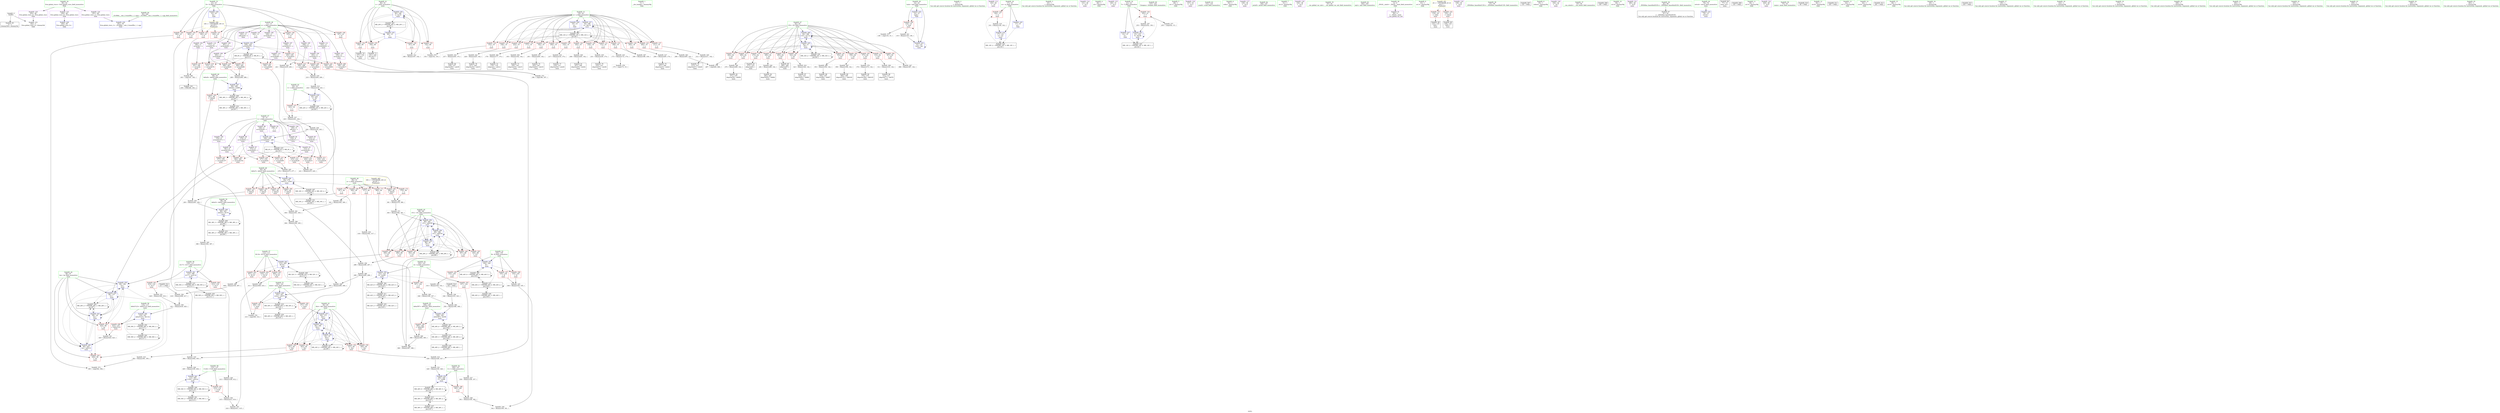 digraph "SVFG" {
	label="SVFG";

	Node0x55c6fd7dfab0 [shape=record,color=grey,label="{NodeID: 0\nNullPtr}"];
	Node0x55c6fd7dfab0 -> Node0x55c6fd815f70[style=solid];
	Node0x55c6fd7dfab0 -> Node0x55c6fd821840[style=solid];
	Node0x55c6fd82aa40 [shape=record,color=grey,label="{NodeID: 360\n299 = Binary(295, 298, )\n}"];
	Node0x55c6fd82aa40 -> Node0x55c6fd825c40[style=solid];
	Node0x55c6fd817a40 [shape=record,color=red,label="{NodeID: 194\n347\<--102\n\<--A\nmain\n}"];
	Node0x55c6fd817a40 -> Node0x55c6fd82b1c0[style=solid];
	Node0x55c6fd814db0 [shape=record,color=purple,label="{NodeID: 111\n325\<--11\narrayidx84\<--x\nmain\n}"];
	Node0x55c6fd814db0 -> Node0x55c6fd818f60[style=solid];
	Node0x55c6fd813140 [shape=record,color=green,label="{NodeID: 28\n11\<--13\nx\<--x_field_insensitive\nGlob }"];
	Node0x55c6fd813140 -> Node0x55c6fd814590[style=solid];
	Node0x55c6fd813140 -> Node0x55c6fd814660[style=solid];
	Node0x55c6fd813140 -> Node0x55c6fd814730[style=solid];
	Node0x55c6fd813140 -> Node0x55c6fd814800[style=solid];
	Node0x55c6fd813140 -> Node0x55c6fd8148d0[style=solid];
	Node0x55c6fd813140 -> Node0x55c6fd8149a0[style=solid];
	Node0x55c6fd813140 -> Node0x55c6fd814a70[style=solid];
	Node0x55c6fd813140 -> Node0x55c6fd814b40[style=solid];
	Node0x55c6fd813140 -> Node0x55c6fd814c10[style=solid];
	Node0x55c6fd813140 -> Node0x55c6fd814ce0[style=solid];
	Node0x55c6fd813140 -> Node0x55c6fd814db0[style=solid];
	Node0x55c6fd813140 -> Node0x55c6fd814e80[style=solid];
	Node0x55c6fd813140 -> Node0x55c6fd81a250[style=solid];
	Node0x55c6fd8257c0 [shape=record,color=grey,label="{NodeID: 305\n398 = Binary(302, 397, )\n}"];
	Node0x55c6fd8257c0 -> Node0x55c6fd8230d0[style=solid];
	Node0x55c6fd819100 [shape=record,color=red,label="{NodeID: 222\n362\<--361\n\<--arrayidx102\nmain\n}"];
	Node0x55c6fd819100 -> Node0x55c6fd822bf0[style=solid];
	Node0x55c6fd81ac10 [shape=record,color=red,label="{NodeID: 139\n225\<--19\n\<--n\nmain\n}"];
	Node0x55c6fd81ac10 -> Node0x55c6fd827140[style=solid];
	Node0x55c6fd815820 [shape=record,color=green,label="{NodeID: 56\n110\<--111\nA117\<--A117_field_insensitive\nmain\n}"];
	Node0x55c6fd815820 -> Node0x55c6fd817f20[style=solid];
	Node0x55c6fd815820 -> Node0x55c6fd817ff0[style=solid];
	Node0x55c6fd815820 -> Node0x55c6fd8230d0[style=solid];
	Node0x55c6fd8281c0 [shape=record,color=grey,label="{NodeID: 333\n173 = Binary(172, 174, )\n}"];
	Node0x55c6fd8281c0 -> Node0x55c6fd82c540[style=solid];
	Node0x55c6fd8227e0 [shape=record,color=blue,label="{NodeID: 250\n102\<--318\nA\<--mul81\nmain\n}"];
	Node0x55c6fd8227e0 -> Node0x55c6fd817970[style=dashed];
	Node0x55c6fd8227e0 -> Node0x55c6fd817a40[style=dashed];
	Node0x55c6fd8227e0 -> Node0x55c6fd81db30[style=dashed];
	Node0x55c6fd81c2d0 [shape=record,color=red,label="{NodeID: 167\n382\<--88\n\<--v51\nmain\n}"];
	Node0x55c6fd81c2d0 -> Node0x55c6fd82bac0[style=solid];
	Node0x55c6fd816ee0 [shape=record,color=black,label="{NodeID: 84\n282\<--281\nidxprom65\<--add64\nmain\n}"];
	Node0x55c6fd7df9d0 [shape=record,color=green,label="{NodeID: 1\n7\<--1\n__dso_handle\<--dummyObj\nGlob }"];
	Node0x55c6fd82abc0 [shape=record,color=grey,label="{NodeID: 361\n304 = Binary(301, 303, )\n}"];
	Node0x55c6fd82abc0 -> Node0x55c6fd825940[style=solid];
	Node0x55c6fd817b10 [shape=record,color=red,label="{NodeID: 195\n332\<--104\n\<--B\nmain\n}"];
	Node0x55c6fd817b10 -> Node0x55c6fd8290c0[style=solid];
	Node0x55c6fd814e80 [shape=record,color=purple,label="{NodeID: 112\n355\<--11\narrayidx99\<--x\nmain\n}"];
	Node0x55c6fd814e80 -> Node0x55c6fd819030[style=solid];
	Node0x55c6fd813210 [shape=record,color=green,label="{NodeID: 29\n14\<--16\ntask\<--task_field_insensitive\nGlob }"];
	Node0x55c6fd813210 -> Node0x55c6fd81a320[style=solid];
	Node0x55c6fd813210 -> Node0x55c6fd8192a0[style=solid];
	Node0x55c6fd813210 -> Node0x55c6fd821a10[style=solid];
	Node0x55c6fd825940 [shape=record,color=grey,label="{NodeID: 306\n306 = Binary(304, 305, )\n}"];
	Node0x55c6fd825940 -> Node0x55c6fd825c40[style=solid];
	Node0x55c6fd8191d0 [shape=record,color=red,label="{NodeID: 223\n377\<--376\n\<--arrayidx107\nmain\n}"];
	Node0x55c6fd8191d0 -> Node0x55c6fd822e60[style=solid];
	Node0x55c6fd81ace0 [shape=record,color=red,label="{NodeID: 140\n230\<--19\n\<--n\nmain\n}"];
	Node0x55c6fd81ace0 -> Node0x55c6fd8284c0[style=solid];
	Node0x55c6fd8158f0 [shape=record,color=green,label="{NodeID: 57\n112\<--113\nB119\<--B119_field_insensitive\nmain\n}"];
	Node0x55c6fd8158f0 -> Node0x55c6fd8180c0[style=solid];
	Node0x55c6fd8158f0 -> Node0x55c6fd818190[style=solid];
	Node0x55c6fd8158f0 -> Node0x55c6fd818260[style=solid];
	Node0x55c6fd8158f0 -> Node0x55c6fd8231a0[style=solid];
	Node0x55c6fd828340 [shape=record,color=grey,label="{NodeID: 334\n318 = Binary(302, 317, )\n}"];
	Node0x55c6fd828340 -> Node0x55c6fd8227e0[style=solid];
	Node0x55c6fd8228b0 [shape=record,color=blue,label="{NodeID: 251\n104\<--320\nB\<--\nmain\n}"];
	Node0x55c6fd8228b0 -> Node0x55c6fd817b10[style=dashed];
	Node0x55c6fd8228b0 -> Node0x55c6fd817be0[style=dashed];
	Node0x55c6fd8228b0 -> Node0x55c6fd817cb0[style=dashed];
	Node0x55c6fd8228b0 -> Node0x55c6fd81e030[style=dashed];
	Node0x55c6fd81c3a0 [shape=record,color=red,label="{NodeID: 168\n400\<--88\n\<--v51\nmain\n}"];
	Node0x55c6fd81c3a0 -> Node0x55c6fd8231a0[style=solid];
	Node0x55c6fd816fb0 [shape=record,color=black,label="{NodeID: 85\n286\<--285\nidxprom67\<--\nmain\n}"];
	Node0x55c6fd7e1a90 [shape=record,color=green,label="{NodeID: 2\n15\<--1\n\<--dummyObj\nCan only get source location for instruction, argument, global var or function.}"];
	Node0x55c6fd82ad40 [shape=record,color=grey,label="{NodeID: 362\n178 = Binary(177, 174, )\n}"];
	Node0x55c6fd82ad40 -> Node0x55c6fd816520[style=solid];
	Node0x55c6fd817be0 [shape=record,color=red,label="{NodeID: 196\n334\<--104\n\<--B\nmain\n}"];
	Node0x55c6fd817be0 -> Node0x55c6fd8275c0[style=solid];
	Node0x55c6fd814f50 [shape=record,color=purple,label="{NodeID: 113\n120\<--26\n\<--.str\nmain\n}"];
	Node0x55c6fd8132e0 [shape=record,color=green,label="{NodeID: 30\n17\<--18\ncs\<--cs_field_insensitive\nGlob }"];
	Node0x55c6fd8132e0 -> Node0x55c6fd81a3f0[style=solid];
	Node0x55c6fd8132e0 -> Node0x55c6fd8193a0[style=solid];
	Node0x55c6fd8132e0 -> Node0x55c6fd821ae0[style=solid];
	Node0x55c6fd825ac0 [shape=record,color=grey,label="{NodeID: 307\n189 = Binary(188, 136, )\n}"];
	Node0x55c6fd825ac0 -> Node0x55c6fd821d50[style=solid];
	Node0x55c6fd8192a0 [shape=record,color=blue,label="{NodeID: 224\n14\<--15\ntask\<--\nGlob }"];
	Node0x55c6fd8192a0 -> Node0x55c6fd81a320[style=dashed];
	Node0x55c6fd8192a0 -> Node0x55c6fd821a10[style=dashed];
	Node0x55c6fd81adb0 [shape=record,color=red,label="{NodeID: 141\n236\<--19\n\<--n\nmain\n}"];
	Node0x55c6fd81adb0 -> Node0x55c6fd828040[style=solid];
	Node0x55c6fd8159c0 [shape=record,color=green,label="{NodeID: 58\n114\<--115\nC120\<--C120_field_insensitive\nmain\n}"];
	Node0x55c6fd8159c0 -> Node0x55c6fd818330[style=solid];
	Node0x55c6fd8159c0 -> Node0x55c6fd823270[style=solid];
	Node0x55c6fd8284c0 [shape=record,color=grey,label="{NodeID: 335\n231 = Binary(230, 174, )\n}"];
	Node0x55c6fd8284c0 -> Node0x55c6fd816ad0[style=solid];
	Node0x55c6fd822980 [shape=record,color=blue,label="{NodeID: 252\n106\<--329\nC\<--sub86\nmain\n}"];
	Node0x55c6fd822980 -> Node0x55c6fd817d80[style=dashed];
	Node0x55c6fd822980 -> Node0x55c6fd81e530[style=dashed];
	Node0x55c6fd81c470 [shape=record,color=red,label="{NodeID: 169\n300\<--90\n\<--a\nmain\n}"];
	Node0x55c6fd81c470 -> Node0x55c6fd82a8c0[style=solid];
	Node0x55c6fd817080 [shape=record,color=black,label="{NodeID: 86\n312\<--311\nidxprom77\<--add76\nmain\n}"];
	Node0x55c6fd7e1850 [shape=record,color=green,label="{NodeID: 3\n24\<--1\n\<--dummyObj\nCan only get source location for instruction, argument, global var or function.}"];
	Node0x55c6fd82aec0 [shape=record,color=grey,label="{NodeID: 363\n266 = Binary(265, 142, )\n}"];
	Node0x55c6fd82aec0 -> Node0x55c6fd82c6c0[style=solid];
	Node0x55c6fd817cb0 [shape=record,color=red,label="{NodeID: 197\n335\<--104\n\<--B\nmain\n}"];
	Node0x55c6fd817cb0 -> Node0x55c6fd8275c0[style=solid];
	Node0x55c6fd815020 [shape=record,color=purple,label="{NodeID: 114\n121\<--28\n\<--.str.1\nmain\n}"];
	Node0x55c6fd8133b0 [shape=record,color=green,label="{NodeID: 31\n19\<--20\nn\<--n_field_insensitive\nGlob }"];
	Node0x55c6fd8133b0 -> Node0x55c6fd81a4c0[style=solid];
	Node0x55c6fd8133b0 -> Node0x55c6fd81a590[style=solid];
	Node0x55c6fd8133b0 -> Node0x55c6fd81a660[style=solid];
	Node0x55c6fd8133b0 -> Node0x55c6fd81a730[style=solid];
	Node0x55c6fd8133b0 -> Node0x55c6fd81a800[style=solid];
	Node0x55c6fd8133b0 -> Node0x55c6fd81a8d0[style=solid];
	Node0x55c6fd8133b0 -> Node0x55c6fd81a9a0[style=solid];
	Node0x55c6fd8133b0 -> Node0x55c6fd81aa70[style=solid];
	Node0x55c6fd8133b0 -> Node0x55c6fd81ab40[style=solid];
	Node0x55c6fd8133b0 -> Node0x55c6fd81ac10[style=solid];
	Node0x55c6fd8133b0 -> Node0x55c6fd81ace0[style=solid];
	Node0x55c6fd8133b0 -> Node0x55c6fd81adb0[style=solid];
	Node0x55c6fd8133b0 -> Node0x55c6fd81ae80[style=solid];
	Node0x55c6fd8133b0 -> Node0x55c6fd81af50[style=solid];
	Node0x55c6fd8133b0 -> Node0x55c6fd8194a0[style=solid];
	Node0x55c6fd8133b0 -> Node0x55c6fd821d50[style=solid];
	Node0x55c6fd825c40 [shape=record,color=grey,label="{NodeID: 308\n307 = Binary(299, 306, )\n}"];
	Node0x55c6fd825c40 -> Node0x55c6fd822710[style=solid];
	Node0x55c6fd8193a0 [shape=record,color=blue,label="{NodeID: 225\n17\<--15\ncs\<--\nGlob }"];
	Node0x55c6fd8193a0 -> Node0x55c6fd848bf0[style=dashed];
	Node0x55c6fd81ae80 [shape=record,color=red,label="{NodeID: 142\n245\<--19\n\<--n\nmain\n}"];
	Node0x55c6fd81ae80 -> Node0x55c6fd828ac0[style=solid];
	Node0x55c6fd815a90 [shape=record,color=green,label="{NodeID: 59\n116\<--117\ndeltaT123\<--deltaT123_field_insensitive\nmain\n}"];
	Node0x55c6fd815a90 -> Node0x55c6fd818400[style=solid];
	Node0x55c6fd815a90 -> Node0x55c6fd823340[style=solid];
	Node0x55c6fd847cf0 [shape=record,color=black,label="{NodeID: 419\nMR_4V_2 = PHI(MR_4V_4, MR_4V_1, )\npts\{10 \}\n}"];
	Node0x55c6fd847cf0 -> Node0x55c6fd818810[style=dashed];
	Node0x55c6fd847cf0 -> Node0x55c6fd8188e0[style=dashed];
	Node0x55c6fd847cf0 -> Node0x55c6fd8189b0[style=dashed];
	Node0x55c6fd847cf0 -> Node0x55c6fd818b50[style=dashed];
	Node0x55c6fd847cf0 -> Node0x55c6fd818c20[style=dashed];
	Node0x55c6fd847cf0 -> Node0x55c6fd819100[style=dashed];
	Node0x55c6fd847cf0 -> Node0x55c6fd8191d0[style=dashed];
	Node0x55c6fd847cf0 -> Node0x55c6fd821fc0[style=dashed];
	Node0x55c6fd847cf0 -> Node0x55c6fd847cf0[style=dashed];
	Node0x55c6fd828640 [shape=record,color=grey,label="{NodeID: 336\n346 = Binary(333, 343, )\n}"];
	Node0x55c6fd828640 -> Node0x55c6fd82b040[style=solid];
	Node0x55c6fd822a50 [shape=record,color=blue,label="{NodeID: 253\n108\<--350\ndeltaT87\<--div96\nmain\n}"];
	Node0x55c6fd822a50 -> Node0x55c6fd817e50[style=dashed];
	Node0x55c6fd822a50 -> Node0x55c6fd81ea30[style=dashed];
	Node0x55c6fd81c540 [shape=record,color=red,label="{NodeID: 170\n317\<--90\n\<--a\nmain\n}"];
	Node0x55c6fd81c540 -> Node0x55c6fd828340[style=solid];
	Node0x55c6fd817150 [shape=record,color=black,label="{NodeID: 87\n324\<--323\nidxprom83\<--add82\nmain\n}"];
	Node0x55c6fd7e1930 [shape=record,color=green,label="{NodeID: 4\n26\<--1\n.str\<--dummyObj\nGlob }"];
	Node0x55c6fd82b040 [shape=record,color=grey,label="{NodeID: 364\n350 = Binary(346, 348, )\n}"];
	Node0x55c6fd82b040 -> Node0x55c6fd822a50[style=solid];
	Node0x55c6fd817d80 [shape=record,color=red,label="{NodeID: 198\n340\<--106\n\<--C\nmain\n}"];
	Node0x55c6fd817d80 -> Node0x55c6fd829840[style=solid];
	Node0x55c6fd8150f0 [shape=record,color=purple,label="{NodeID: 115\n126\<--31\n\<--.str.2\nmain\n}"];
	Node0x55c6fd813480 [shape=record,color=green,label="{NodeID: 32\n21\<--22\nT\<--T_field_insensitive\nGlob }"];
	Node0x55c6fd813480 -> Node0x55c6fd81b020[style=solid];
	Node0x55c6fd813480 -> Node0x55c6fd8195a0[style=solid];
	Node0x55c6fd813480 -> Node0x55c6fd822090[style=solid];
	Node0x55c6fd825dc0 [shape=record,color=grey,label="{NodeID: 309\n311 = Binary(310, 142, )\n}"];
	Node0x55c6fd825dc0 -> Node0x55c6fd817080[style=solid];
	Node0x55c6fd8194a0 [shape=record,color=blue,label="{NodeID: 226\n19\<--15\nn\<--\nGlob }"];
	Node0x55c6fd8194a0 -> Node0x55c6fd8490f0[style=dashed];
	Node0x55c6fd81af50 [shape=record,color=red,label="{NodeID: 143\n265\<--19\n\<--n\nmain\n}"];
	Node0x55c6fd81af50 -> Node0x55c6fd82aec0[style=solid];
	Node0x55c6fd815b60 [shape=record,color=green,label="{NodeID: 60\n123\<--124\nfreopen\<--freopen_field_insensitive\n}"];
	Node0x55c6fd8481f0 [shape=record,color=black,label="{NodeID: 420\nMR_6V_2 = PHI(MR_6V_4, MR_6V_1, )\npts\{13 \}\n}"];
	Node0x55c6fd8481f0 -> Node0x55c6fd8184d0[style=dashed];
	Node0x55c6fd8481f0 -> Node0x55c6fd8185a0[style=dashed];
	Node0x55c6fd8481f0 -> Node0x55c6fd818670[style=dashed];
	Node0x55c6fd8481f0 -> Node0x55c6fd818740[style=dashed];
	Node0x55c6fd8481f0 -> Node0x55c6fd818cf0[style=dashed];
	Node0x55c6fd8481f0 -> Node0x55c6fd818dc0[style=dashed];
	Node0x55c6fd8481f0 -> Node0x55c6fd818e90[style=dashed];
	Node0x55c6fd8481f0 -> Node0x55c6fd818f60[style=dashed];
	Node0x55c6fd8481f0 -> Node0x55c6fd819030[style=dashed];
	Node0x55c6fd8481f0 -> Node0x55c6fd821ef0[style=dashed];
	Node0x55c6fd8481f0 -> Node0x55c6fd8481f0[style=dashed];
	Node0x55c6fd8287c0 [shape=record,color=grey,label="{NodeID: 337\n243 = Binary(241, 242, )\n}"];
	Node0x55c6fd8287c0 -> Node0x55c6fd828940[style=solid];
	Node0x55c6fd822b20 [shape=record,color=blue,label="{NodeID: 254\n84\<--356\ndist\<--\nmain\n}"];
	Node0x55c6fd822b20 -> Node0x55c6fd81bb80[style=dashed];
	Node0x55c6fd822b20 -> Node0x55c6fd81bc50[style=dashed];
	Node0x55c6fd822b20 -> Node0x55c6fd81bd20[style=dashed];
	Node0x55c6fd822b20 -> Node0x55c6fd81bdf0[style=dashed];
	Node0x55c6fd822b20 -> Node0x55c6fd822160[style=dashed];
	Node0x55c6fd822b20 -> Node0x55c6fd822b20[style=dashed];
	Node0x55c6fd822b20 -> Node0x55c6fd822d90[style=dashed];
	Node0x55c6fd822b20 -> Node0x55c6fd84a4f0[style=dashed];
	Node0x55c6fd81c610 [shape=record,color=red,label="{NodeID: 171\n364\<--90\n\<--a\nmain\n}"];
	Node0x55c6fd81c610 -> Node0x55c6fd82b7c0[style=solid];
	Node0x55c6fd817220 [shape=record,color=black,label="{NodeID: 88\n354\<--353\nidxprom98\<--add97\nmain\n}"];
	Node0x55c6fd7e1ee0 [shape=record,color=green,label="{NodeID: 5\n28\<--1\n.str.1\<--dummyObj\nGlob }"];
	Node0x55c6fd851600 [shape=record,color=black,label="{NodeID: 448\nMR_52V_5 = PHI(MR_52V_4, MR_52V_3, )\npts\{113 \}\n}"];
	Node0x55c6fd851600 -> Node0x55c6fd8231a0[style=dashed];
	Node0x55c6fd851600 -> Node0x55c6fd84e5f0[style=dashed];
	Node0x55c6fd851600 -> Node0x55c6fd851600[style=dashed];
	Node0x55c6fd82b1c0 [shape=record,color=grey,label="{NodeID: 365\n348 = Binary(349, 347, )\n}"];
	Node0x55c6fd82b1c0 -> Node0x55c6fd82b040[style=solid];
	Node0x55c6fd817e50 [shape=record,color=red,label="{NodeID: 199\n365\<--108\n\<--deltaT87\nmain\n}"];
	Node0x55c6fd817e50 -> Node0x55c6fd82b7c0[style=solid];
	Node0x55c6fd819900 [shape=record,color=purple,label="{NodeID: 116\n127\<--33\n\<--.str.3\nmain\n}"];
	Node0x55c6fd813550 [shape=record,color=green,label="{NodeID: 33\n23\<--25\nD\<--D_field_insensitive\nGlob }"];
	Node0x55c6fd813550 -> Node0x55c6fd81b0f0[style=solid];
	Node0x55c6fd813550 -> Node0x55c6fd81b1c0[style=solid];
	Node0x55c6fd813550 -> Node0x55c6fd81b290[style=solid];
	Node0x55c6fd813550 -> Node0x55c6fd81b360[style=solid];
	Node0x55c6fd813550 -> Node0x55c6fd81b430[style=solid];
	Node0x55c6fd813550 -> Node0x55c6fd81b500[style=solid];
	Node0x55c6fd813550 -> Node0x55c6fd8196a0[style=solid];
	Node0x55c6fd825f40 [shape=record,color=grey,label="{NodeID: 310\n392 = Binary(391, 393, )\n}"];
	Node0x55c6fd825f40 -> Node0x55c6fd82bdc0[style=solid];
	Node0x55c6fd8195a0 [shape=record,color=blue,label="{NodeID: 227\n21\<--15\nT\<--\nGlob }"];
	Node0x55c6fd8195a0 -> Node0x55c6fd8495f0[style=dashed];
	Node0x55c6fd81b020 [shape=record,color=red,label="{NodeID: 144\n252\<--21\n\<--T\nmain\n}"];
	Node0x55c6fd81b020 -> Node0x55c6fd82a5c0[style=solid];
	Node0x55c6fd81b020 -> Node0x55c6fd82c3c0[style=solid];
	Node0x55c6fd815c30 [shape=record,color=green,label="{NodeID: 61\n131\<--132\nscanf\<--scanf_field_insensitive\n}"];
	Node0x55c6fd828940 [shape=record,color=grey,label="{NodeID: 338\n244 = Binary(234, 243, )\n}"];
	Node0x55c6fd828940 -> Node0x55c6fd821fc0[style=solid];
	Node0x55c6fd822bf0 [shape=record,color=blue,label="{NodeID: 255\n86\<--362\ntm\<--\nmain\n}"];
	Node0x55c6fd822bf0 -> Node0x55c6fd81bec0[style=dashed];
	Node0x55c6fd822bf0 -> Node0x55c6fd81bf90[style=dashed];
	Node0x55c6fd822bf0 -> Node0x55c6fd822230[style=dashed];
	Node0x55c6fd822bf0 -> Node0x55c6fd822bf0[style=dashed];
	Node0x55c6fd822bf0 -> Node0x55c6fd822e60[style=dashed];
	Node0x55c6fd822bf0 -> Node0x55c6fd823410[style=dashed];
	Node0x55c6fd822bf0 -> Node0x55c6fd84a9f0[style=dashed];
	Node0x55c6fd81c6e0 [shape=record,color=red,label="{NodeID: 172\n379\<--90\n\<--a\nmain\n}"];
	Node0x55c6fd81c6e0 -> Node0x55c6fd829540[style=solid];
	Node0x55c6fd8172f0 [shape=record,color=black,label="{NodeID: 89\n360\<--359\nidxprom101\<--add100\nmain\n}"];
	Node0x55c6fd7e2150 [shape=record,color=green,label="{NodeID: 6\n30\<--1\nstdin\<--dummyObj\nGlob }"];
	Node0x55c6fd851b00 [shape=record,color=black,label="{NodeID: 449\nMR_54V_5 = PHI(MR_54V_4, MR_54V_3, )\npts\{115 \}\n}"];
	Node0x55c6fd851b00 -> Node0x55c6fd823270[style=dashed];
	Node0x55c6fd851b00 -> Node0x55c6fd84eaf0[style=dashed];
	Node0x55c6fd851b00 -> Node0x55c6fd851b00[style=dashed];
	Node0x55c6fd82b340 [shape=record,color=grey,label="{NodeID: 366\n353 = Binary(352, 142, )\n}"];
	Node0x55c6fd82b340 -> Node0x55c6fd817220[style=solid];
	Node0x55c6fd817f20 [shape=record,color=red,label="{NodeID: 200\n412\<--110\n\<--A117\nmain\n}"];
	Node0x55c6fd817f20 -> Node0x55c6fd827740[style=solid];
	Node0x55c6fd8199d0 [shape=record,color=purple,label="{NodeID: 117\n129\<--36\n\<--.str.4\nmain\n}"];
	Node0x55c6fd813620 [shape=record,color=green,label="{NodeID: 34\n48\<--52\nllvm.global_ctors\<--llvm.global_ctors_field_insensitive\nGlob }"];
	Node0x55c6fd813620 -> Node0x55c6fd819eb0[style=solid];
	Node0x55c6fd813620 -> Node0x55c6fd819f80[style=solid];
	Node0x55c6fd813620 -> Node0x55c6fd81a080[style=solid];
	Node0x55c6fd8260c0 [shape=record,color=grey,label="{NodeID: 311\n201 = Binary(200, 142, )\n}"];
	Node0x55c6fd8260c0 -> Node0x55c6fd8166c0[style=solid];
	Node0x55c6fd8196a0 [shape=record,color=blue,label="{NodeID: 228\n23\<--24\nD\<--\nGlob }"];
	Node0x55c6fd8196a0 -> Node0x55c6fd853560[style=dashed];
	Node0x55c6fd81b0f0 [shape=record,color=red,label="{NodeID: 145\n182\<--23\n\<--D\nmain\n}"];
	Node0x55c6fd81b0f0 -> Node0x55c6fd82c840[style=solid];
	Node0x55c6fd815d00 [shape=record,color=green,label="{NodeID: 62\n146\<--147\nprintf\<--printf_field_insensitive\n}"];
	Node0x55c6fd848bf0 [shape=record,color=black,label="{NodeID: 422\nMR_10V_2 = PHI(MR_10V_3, MR_10V_1, )\npts\{18 \}\n}"];
	Node0x55c6fd848bf0 -> Node0x55c6fd81a3f0[style=dashed];
	Node0x55c6fd848bf0 -> Node0x55c6fd821ae0[style=dashed];
	Node0x55c6fd828ac0 [shape=record,color=grey,label="{NodeID: 339\n246 = Binary(245, 142, )\n}"];
	Node0x55c6fd828ac0 -> Node0x55c6fd816c70[style=solid];
	Node0x55c6fd822cc0 [shape=record,color=blue,label="{NodeID: 256\n88\<--368\nv51\<--add104\nmain\n}"];
	Node0x55c6fd822cc0 -> Node0x55c6fd81c060[style=dashed];
	Node0x55c6fd822cc0 -> Node0x55c6fd81c130[style=dashed];
	Node0x55c6fd822cc0 -> Node0x55c6fd81c200[style=dashed];
	Node0x55c6fd822cc0 -> Node0x55c6fd81c2d0[style=dashed];
	Node0x55c6fd822cc0 -> Node0x55c6fd81c3a0[style=dashed];
	Node0x55c6fd822cc0 -> Node0x55c6fd822300[style=dashed];
	Node0x55c6fd822cc0 -> Node0x55c6fd822cc0[style=dashed];
	Node0x55c6fd822cc0 -> Node0x55c6fd822f30[style=dashed];
	Node0x55c6fd822cc0 -> Node0x55c6fd84aef0[style=dashed];
	Node0x55c6fd81c7b0 [shape=record,color=red,label="{NodeID: 173\n397\<--90\n\<--a\nmain\n}"];
	Node0x55c6fd81c7b0 -> Node0x55c6fd8257c0[style=solid];
	Node0x55c6fd8173c0 [shape=record,color=black,label="{NodeID: 90\n375\<--374\nidxprom106\<--add105\nmain\n}"];
	Node0x55c6fd7e21e0 [shape=record,color=green,label="{NodeID: 7\n31\<--1\n.str.2\<--dummyObj\nGlob }"];
	Node0x55c6fd852000 [shape=record,color=black,label="{NodeID: 450\nMR_56V_5 = PHI(MR_56V_4, MR_56V_3, )\npts\{117 \}\n}"];
	Node0x55c6fd852000 -> Node0x55c6fd823340[style=dashed];
	Node0x55c6fd852000 -> Node0x55c6fd84eff0[style=dashed];
	Node0x55c6fd852000 -> Node0x55c6fd852000[style=dashed];
	Node0x55c6fd82b4c0 [shape=record,color=grey,label="{NodeID: 367\n359 = Binary(358, 142, )\n}"];
	Node0x55c6fd82b4c0 -> Node0x55c6fd8172f0[style=solid];
	Node0x55c6fd817ff0 [shape=record,color=red,label="{NodeID: 201\n419\<--110\n\<--A117\nmain\n}"];
	Node0x55c6fd817ff0 -> Node0x55c6fd829cc0[style=solid];
	Node0x55c6fd819aa0 [shape=record,color=purple,label="{NodeID: 118\n144\<--38\n\<--.str.5\nmain\n}"];
	Node0x55c6fd8136f0 [shape=record,color=green,label="{NodeID: 35\n53\<--54\n__cxx_global_var_init\<--__cxx_global_var_init_field_insensitive\n}"];
	Node0x55c6fd826240 [shape=record,color=grey,label="{NodeID: 312\n168 = Binary(167, 142, )\n}"];
	Node0x55c6fd826240 -> Node0x55c6fd821c80[style=solid];
	Node0x55c6fd8197a0 [shape=record,color=blue,label="{NodeID: 229\n450\<--49\nllvm.global_ctors_0\<--\nGlob }"];
	Node0x55c6fd81b1c0 [shape=record,color=red,label="{NodeID: 146\n197\<--23\n\<--D\nmain\n}"];
	Node0x55c6fd81b1c0 -> Node0x55c6fd82bc40[style=solid];
	Node0x55c6fd815dd0 [shape=record,color=green,label="{NodeID: 63\n344\<--345\nsqrt\<--sqrt_field_insensitive\n}"];
	Node0x55c6fd8490f0 [shape=record,color=black,label="{NodeID: 423\nMR_12V_2 = PHI(MR_12V_3, MR_12V_1, )\npts\{20 \}\n}"];
	Node0x55c6fd8490f0 -> Node0x55c6fd81a4c0[style=dashed];
	Node0x55c6fd8490f0 -> Node0x55c6fd81a590[style=dashed];
	Node0x55c6fd8490f0 -> Node0x55c6fd81a660[style=dashed];
	Node0x55c6fd8490f0 -> Node0x55c6fd81a730[style=dashed];
	Node0x55c6fd8490f0 -> Node0x55c6fd81a800[style=dashed];
	Node0x55c6fd8490f0 -> Node0x55c6fd81a8d0[style=dashed];
	Node0x55c6fd8490f0 -> Node0x55c6fd81a9a0[style=dashed];
	Node0x55c6fd8490f0 -> Node0x55c6fd81aa70[style=dashed];
	Node0x55c6fd8490f0 -> Node0x55c6fd81ab40[style=dashed];
	Node0x55c6fd8490f0 -> Node0x55c6fd81ac10[style=dashed];
	Node0x55c6fd8490f0 -> Node0x55c6fd81ace0[style=dashed];
	Node0x55c6fd8490f0 -> Node0x55c6fd81adb0[style=dashed];
	Node0x55c6fd8490f0 -> Node0x55c6fd81ae80[style=dashed];
	Node0x55c6fd8490f0 -> Node0x55c6fd81af50[style=dashed];
	Node0x55c6fd8490f0 -> Node0x55c6fd821d50[style=dashed];
	Node0x55c6fd8490f0 -> Node0x55c6fd8490f0[style=dashed];
	Node0x55c6fd828c40 [shape=record,color=grey,label="{NodeID: 340\n270 = Binary(269, 142, )\n}"];
	Node0x55c6fd828c40 -> Node0x55c6fd816d40[style=solid];
	Node0x55c6fd822d90 [shape=record,color=blue,label="{NodeID: 257\n84\<--371\ndist\<--\nmain\n}"];
	Node0x55c6fd822d90 -> Node0x55c6fd81bb80[style=dashed];
	Node0x55c6fd822d90 -> Node0x55c6fd81bc50[style=dashed];
	Node0x55c6fd822d90 -> Node0x55c6fd81bd20[style=dashed];
	Node0x55c6fd822d90 -> Node0x55c6fd81bdf0[style=dashed];
	Node0x55c6fd822d90 -> Node0x55c6fd822160[style=dashed];
	Node0x55c6fd822d90 -> Node0x55c6fd822b20[style=dashed];
	Node0x55c6fd822d90 -> Node0x55c6fd822d90[style=dashed];
	Node0x55c6fd822d90 -> Node0x55c6fd84a4f0[style=dashed];
	Node0x55c6fd81c880 [shape=record,color=red,label="{NodeID: 174\n264\<--92\n\<--i53\nmain\n}"];
	Node0x55c6fd81c880 -> Node0x55c6fd82c6c0[style=solid];
	Node0x55c6fd817490 [shape=record,color=purple,label="{NodeID: 91\n59\<--4\n\<--_ZStL8__ioinit\n__cxx_global_var_init\n}"];
	Node0x55c6fd7dfcd0 [shape=record,color=green,label="{NodeID: 8\n33\<--1\n.str.3\<--dummyObj\nGlob }"];
	Node0x55c6fd852500 [shape=record,color=yellow,style=double,label="{NodeID: 451\n2V_1 = ENCHI(MR_2V_0)\npts\{1 \}\nFun[main]}"];
	Node0x55c6fd852500 -> Node0x55c6fd81b5d0[style=dashed];
	Node0x55c6fd852500 -> Node0x55c6fd81b6a0[style=dashed];
	Node0x55c6fd82b640 [shape=record,color=grey,label="{NodeID: 368\n368 = Binary(367, 366, )\n}"];
	Node0x55c6fd82b640 -> Node0x55c6fd822cc0[style=solid];
	Node0x55c6fd8180c0 [shape=record,color=red,label="{NodeID: 202\n407\<--112\n\<--B119\nmain\n}"];
	Node0x55c6fd8180c0 -> Node0x55c6fd8299c0[style=solid];
	Node0x55c6fd819b70 [shape=record,color=purple,label="{NodeID: 119\n148\<--40\n\<--.str.6\nmain\n}"];
	Node0x55c6fd8137c0 [shape=record,color=green,label="{NodeID: 36\n57\<--58\n_ZNSt8ios_base4InitC1Ev\<--_ZNSt8ios_base4InitC1Ev_field_insensitive\n}"];
	Node0x55c6fd8263c0 [shape=record,color=grey,label="{NodeID: 313\n222 = Binary(210, 221, )\n}"];
	Node0x55c6fd8263c0 -> Node0x55c6fd821e20[style=solid];
	Node0x55c6fd821740 [shape=record,color=blue,label="{NodeID: 230\n451\<--50\nllvm.global_ctors_1\<--_GLOBAL__sub_I_GunnERs_1_1.cpp\nGlob }"];
	Node0x55c6fd81b290 [shape=record,color=red,label="{NodeID: 147\n224\<--23\n\<--D\nmain\n}"];
	Node0x55c6fd81b290 -> Node0x55c6fd821ef0[style=solid];
	Node0x55c6fd815ea0 [shape=record,color=green,label="{NodeID: 64\n50\<--446\n_GLOBAL__sub_I_GunnERs_1_1.cpp\<--_GLOBAL__sub_I_GunnERs_1_1.cpp_field_insensitive\n}"];
	Node0x55c6fd815ea0 -> Node0x55c6fd821740[style=solid];
	Node0x55c6fd86c980 [shape=record,color=black,label="{NodeID: 507\n130 = PHI()\n}"];
	Node0x55c6fd8495f0 [shape=record,color=black,label="{NodeID: 424\nMR_14V_2 = PHI(MR_14V_4, MR_14V_1, )\npts\{22 \}\n}"];
	Node0x55c6fd8495f0 -> Node0x55c6fd81b020[style=dashed];
	Node0x55c6fd8495f0 -> Node0x55c6fd822090[style=dashed];
	Node0x55c6fd828dc0 [shape=record,color=grey,label="{NodeID: 341\n425 = Binary(424, 423, )\n}"];
	Node0x55c6fd828dc0 -> Node0x55c6fd823410[style=solid];
	Node0x55c6fd822e60 [shape=record,color=blue,label="{NodeID: 258\n86\<--377\ntm\<--\nmain\n}"];
	Node0x55c6fd822e60 -> Node0x55c6fd81bec0[style=dashed];
	Node0x55c6fd822e60 -> Node0x55c6fd81bf90[style=dashed];
	Node0x55c6fd822e60 -> Node0x55c6fd822230[style=dashed];
	Node0x55c6fd822e60 -> Node0x55c6fd822bf0[style=dashed];
	Node0x55c6fd822e60 -> Node0x55c6fd822e60[style=dashed];
	Node0x55c6fd822e60 -> Node0x55c6fd823410[style=dashed];
	Node0x55c6fd822e60 -> Node0x55c6fd84a9f0[style=dashed];
	Node0x55c6fd81c950 [shape=record,color=red,label="{NodeID: 175\n269\<--92\n\<--i53\nmain\n}"];
	Node0x55c6fd81c950 -> Node0x55c6fd828c40[style=solid];
	Node0x55c6fd817560 [shape=record,color=purple,label="{NodeID: 92\n158\<--8\n\<--t\nmain\n}"];
	Node0x55c6fd7dfd60 [shape=record,color=green,label="{NodeID: 9\n35\<--1\nstdout\<--dummyObj\nGlob }"];
	Node0x55c6fd82b7c0 [shape=record,color=grey,label="{NodeID: 369\n366 = Binary(364, 365, )\n}"];
	Node0x55c6fd82b7c0 -> Node0x55c6fd82b640[style=solid];
	Node0x55c6fd818190 [shape=record,color=red,label="{NodeID: 203\n409\<--112\n\<--B119\nmain\n}"];
	Node0x55c6fd818190 -> Node0x55c6fd829240[style=solid];
	Node0x55c6fd819c40 [shape=record,color=purple,label="{NodeID: 120\n164\<--42\n\<--.str.7\nmain\n}"];
	Node0x55c6fd813890 [shape=record,color=green,label="{NodeID: 37\n63\<--64\n__cxa_atexit\<--__cxa_atexit_field_insensitive\n}"];
	Node0x55c6fd826540 [shape=record,color=grey,label="{NodeID: 314\n328 = Binary(326, 327, )\n}"];
	Node0x55c6fd826540 -> Node0x55c6fd827ec0[style=solid];
	Node0x55c6fd821840 [shape=record,color=blue, style = dotted,label="{NodeID: 231\n452\<--3\nllvm.global_ctors_2\<--dummyVal\nGlob }"];
	Node0x55c6fd81b360 [shape=record,color=red,label="{NodeID: 148\n235\<--23\n\<--D\nmain\n}"];
	Node0x55c6fd81b360 -> Node0x55c6fd828f40[style=solid];
	Node0x55c6fd815f70 [shape=record,color=black,label="{NodeID: 65\n2\<--3\ndummyVal\<--dummyVal\n}"];
	Node0x55c6fd86ca80 [shape=record,color=black,label="{NodeID: 508\n149 = PHI()\n}"];
	Node0x55c6fd849af0 [shape=record,color=black,label="{NodeID: 425\nMR_20V_2 = PHI(MR_20V_4, MR_20V_1, )\npts\{81 \}\n}"];
	Node0x55c6fd849af0 -> Node0x55c6fd821bb0[style=dashed];
	Node0x55c6fd828f40 [shape=record,color=grey,label="{NodeID: 342\n241 = Binary(235, 240, )\n}"];
	Node0x55c6fd828f40 -> Node0x55c6fd8287c0[style=solid];
	Node0x55c6fd822f30 [shape=record,color=blue,label="{NodeID: 259\n88\<--383\nv51\<--add109\nmain\n}"];
	Node0x55c6fd822f30 -> Node0x55c6fd81c060[style=dashed];
	Node0x55c6fd822f30 -> Node0x55c6fd81c130[style=dashed];
	Node0x55c6fd822f30 -> Node0x55c6fd81c200[style=dashed];
	Node0x55c6fd822f30 -> Node0x55c6fd81c2d0[style=dashed];
	Node0x55c6fd822f30 -> Node0x55c6fd81c3a0[style=dashed];
	Node0x55c6fd822f30 -> Node0x55c6fd822300[style=dashed];
	Node0x55c6fd822f30 -> Node0x55c6fd822cc0[style=dashed];
	Node0x55c6fd822f30 -> Node0x55c6fd822f30[style=dashed];
	Node0x55c6fd822f30 -> Node0x55c6fd84aef0[style=dashed];
	Node0x55c6fd81ca20 [shape=record,color=red,label="{NodeID: 176\n274\<--92\n\<--i53\nmain\n}"];
	Node0x55c6fd81ca20 -> Node0x55c6fd816e10[style=solid];
	Node0x55c6fd817630 [shape=record,color=purple,label="{NodeID: 93\n214\<--8\narrayidx28\<--t\nmain\n}"];
	Node0x55c6fd817630 -> Node0x55c6fd818810[style=solid];
	Node0x55c6fd7e63e0 [shape=record,color=green,label="{NodeID: 10\n36\<--1\n.str.4\<--dummyObj\nGlob }"];
	Node0x55c6fd82b940 [shape=record,color=grey,label="{NodeID: 370\n374 = Binary(373, 142, )\n}"];
	Node0x55c6fd82b940 -> Node0x55c6fd8173c0[style=solid];
	Node0x55c6fd818260 [shape=record,color=red,label="{NodeID: 204\n410\<--112\n\<--B119\nmain\n}"];
	Node0x55c6fd818260 -> Node0x55c6fd829240[style=solid];
	Node0x55c6fd819d10 [shape=record,color=purple,label="{NodeID: 121\n260\<--44\n\<--.str.8\nmain\n}"];
	Node0x55c6fd813960 [shape=record,color=green,label="{NodeID: 38\n62\<--68\n_ZNSt8ios_base4InitD1Ev\<--_ZNSt8ios_base4InitD1Ev_field_insensitive\n}"];
	Node0x55c6fd813960 -> Node0x55c6fd816110[style=solid];
	Node0x55c6fd8266c0 [shape=record,color=grey,label="{NodeID: 315\n141 = Binary(140, 142, )\n}"];
	Node0x55c6fd8266c0 -> Node0x55c6fd821ae0[style=solid];
	Node0x55c6fd821940 [shape=record,color=blue,label="{NodeID: 232\n78\<--15\nretval\<--\nmain\n}"];
	Node0x55c6fd81b430 [shape=record,color=red,label="{NodeID: 149\n394\<--23\n\<--D\nmain\n}"];
	Node0x55c6fd81b430 -> Node0x55c6fd82bdc0[style=solid];
	Node0x55c6fd816040 [shape=record,color=black,label="{NodeID: 66\n77\<--15\nmain_ret\<--\nmain\n}"];
	Node0x55c6fd86cb80 [shape=record,color=black,label="{NodeID: 509\n145 = PHI()\n}"];
	Node0x55c6fd849ff0 [shape=record,color=black,label="{NodeID: 426\nMR_22V_2 = PHI(MR_22V_4, MR_22V_1, )\npts\{83 \}\n}"];
	Node0x55c6fd849ff0 -> Node0x55c6fd821e20[style=dashed];
	Node0x55c6fd849ff0 -> Node0x55c6fd849ff0[style=dashed];
	Node0x55c6fd8290c0 [shape=record,color=grey,label="{NodeID: 343\n333 = Binary(330, 332, )\n}"];
	Node0x55c6fd8290c0 -> Node0x55c6fd828640[style=solid];
	Node0x55c6fd823000 [shape=record,color=blue,label="{NodeID: 260\n92\<--388\ni53\<--inc112\nmain\n}"];
	Node0x55c6fd823000 -> Node0x55c6fd81c880[style=dashed];
	Node0x55c6fd823000 -> Node0x55c6fd81c950[style=dashed];
	Node0x55c6fd823000 -> Node0x55c6fd81ca20[style=dashed];
	Node0x55c6fd823000 -> Node0x55c6fd81caf0[style=dashed];
	Node0x55c6fd823000 -> Node0x55c6fd81cbc0[style=dashed];
	Node0x55c6fd823000 -> Node0x55c6fd81cc90[style=dashed];
	Node0x55c6fd823000 -> Node0x55c6fd81cd60[style=dashed];
	Node0x55c6fd823000 -> Node0x55c6fd81ce30[style=dashed];
	Node0x55c6fd823000 -> Node0x55c6fd81cf00[style=dashed];
	Node0x55c6fd823000 -> Node0x55c6fd81cfd0[style=dashed];
	Node0x55c6fd823000 -> Node0x55c6fd81d0a0[style=dashed];
	Node0x55c6fd823000 -> Node0x55c6fd8223d0[style=dashed];
	Node0x55c6fd823000 -> Node0x55c6fd823000[style=dashed];
	Node0x55c6fd823000 -> Node0x55c6fd84b3f0[style=dashed];
	Node0x55c6fd81caf0 [shape=record,color=red,label="{NodeID: 177\n280\<--92\n\<--i53\nmain\n}"];
	Node0x55c6fd81caf0 -> Node0x55c6fd827bc0[style=solid];
	Node0x55c6fd817700 [shape=record,color=purple,label="{NodeID: 94\n219\<--8\narrayidx31\<--t\nmain\n}"];
	Node0x55c6fd817700 -> Node0x55c6fd8188e0[style=solid];
	Node0x55c6fd7e64b0 [shape=record,color=green,label="{NodeID: 11\n38\<--1\n.str.5\<--dummyObj\nGlob }"];
	Node0x55c6fd82bac0 [shape=record,color=grey,label="{NodeID: 371\n383 = Binary(382, 381, )\n}"];
	Node0x55c6fd82bac0 -> Node0x55c6fd822f30[style=solid];
	Node0x55c6fd818330 [shape=record,color=red,label="{NodeID: 205\n414\<--114\n\<--C120\nmain\n}"];
	Node0x55c6fd818330 -> Node0x55c6fd82a140[style=solid];
	Node0x55c6fd819de0 [shape=record,color=purple,label="{NodeID: 122\n429\<--46\n\<--.str.9\nmain\n}"];
	Node0x55c6fd813a30 [shape=record,color=green,label="{NodeID: 39\n75\<--76\nmain\<--main_field_insensitive\n}"];
	Node0x55c6fd826840 [shape=record,color=grey,label="{NodeID: 316\n217 = Binary(216, 174, )\n}"];
	Node0x55c6fd826840 -> Node0x55c6fd816930[style=solid];
	Node0x55c6fd821a10 [shape=record,color=blue,label="{NodeID: 233\n14\<--135\ntask\<--dec\nmain\n}"];
	Node0x55c6fd821a10 -> Node0x55c6fd81a320[style=dashed];
	Node0x55c6fd821a10 -> Node0x55c6fd821a10[style=dashed];
	Node0x55c6fd81b500 [shape=record,color=red,label="{NodeID: 150\n402\<--23\n\<--D\nmain\n}"];
	Node0x55c6fd81b500 -> Node0x55c6fd826cc0[style=solid];
	Node0x55c6fd816110 [shape=record,color=black,label="{NodeID: 67\n61\<--62\n\<--_ZNSt8ios_base4InitD1Ev\nCan only get source location for instruction, argument, global var or function.}"];
	Node0x55c6fd86cc80 [shape=record,color=black,label="{NodeID: 510\n60 = PHI()\n}"];
	Node0x55c6fd84a4f0 [shape=record,color=black,label="{NodeID: 427\nMR_24V_2 = PHI(MR_24V_3, MR_24V_1, )\npts\{85 \}\n}"];
	Node0x55c6fd84a4f0 -> Node0x55c6fd822160[style=dashed];
	Node0x55c6fd84a4f0 -> Node0x55c6fd84a4f0[style=dashed];
	Node0x55c6fd829240 [shape=record,color=grey,label="{NodeID: 344\n411 = Binary(409, 410, )\n}"];
	Node0x55c6fd829240 -> Node0x55c6fd829fc0[style=solid];
	Node0x55c6fd8230d0 [shape=record,color=blue,label="{NodeID: 261\n110\<--398\nA117\<--mul118\nmain\n}"];
	Node0x55c6fd8230d0 -> Node0x55c6fd817f20[style=dashed];
	Node0x55c6fd8230d0 -> Node0x55c6fd817ff0[style=dashed];
	Node0x55c6fd8230d0 -> Node0x55c6fd8468f0[style=dashed];
	Node0x55c6fd81cbc0 [shape=record,color=red,label="{NodeID: 178\n285\<--92\n\<--i53\nmain\n}"];
	Node0x55c6fd81cbc0 -> Node0x55c6fd816fb0[style=solid];
	Node0x55c6fd8177d0 [shape=record,color=purple,label="{NodeID: 95\n233\<--8\narrayidx38\<--t\nmain\n}"];
	Node0x55c6fd8177d0 -> Node0x55c6fd8189b0[style=solid];
	Node0x55c6fd7e6580 [shape=record,color=green,label="{NodeID: 12\n40\<--1\n.str.6\<--dummyObj\nGlob }"];
	Node0x55c6fd82bc40 [shape=record,color=grey,label="{NodeID: 372\n198 = cmp(196, 197, )\n}"];
	Node0x55c6fd818400 [shape=record,color=red,label="{NodeID: 206\n423\<--116\n\<--deltaT123\nmain\n}"];
	Node0x55c6fd818400 -> Node0x55c6fd828dc0[style=solid];
	Node0x55c6fd819eb0 [shape=record,color=purple,label="{NodeID: 123\n450\<--48\nllvm.global_ctors_0\<--llvm.global_ctors\nGlob }"];
	Node0x55c6fd819eb0 -> Node0x55c6fd8197a0[style=solid];
	Node0x55c6fd813b00 [shape=record,color=green,label="{NodeID: 40\n78\<--79\nretval\<--retval_field_insensitive\nmain\n}"];
	Node0x55c6fd813b00 -> Node0x55c6fd821940[style=solid];
	Node0x55c6fd8269c0 [shape=record,color=grey,label="{NodeID: 317\n206 = Binary(205, 174, )\n}"];
	Node0x55c6fd8269c0 -> Node0x55c6fd816790[style=solid];
	Node0x55c6fd821ae0 [shape=record,color=blue,label="{NodeID: 234\n17\<--141\ncs\<--inc\nmain\n}"];
	Node0x55c6fd821ae0 -> Node0x55c6fd848bf0[style=dashed];
	Node0x55c6fd81b5d0 [shape=record,color=red,label="{NodeID: 151\n119\<--30\n\<--stdin\nmain\n}"];
	Node0x55c6fd81b5d0 -> Node0x55c6fd8161e0[style=solid];
	Node0x55c6fd8161e0 [shape=record,color=black,label="{NodeID: 68\n122\<--119\ncall\<--\nmain\n}"];
	Node0x55c6fd86cd80 [shape=record,color=black,label="{NodeID: 511\n165 = PHI()\n}"];
	Node0x55c6fd84a9f0 [shape=record,color=black,label="{NodeID: 428\nMR_26V_2 = PHI(MR_26V_3, MR_26V_1, )\npts\{87 \}\n}"];
	Node0x55c6fd84a9f0 -> Node0x55c6fd822230[style=dashed];
	Node0x55c6fd84a9f0 -> Node0x55c6fd84a9f0[style=dashed];
	Node0x55c6fd8293c0 [shape=record,color=grey,label="{NodeID: 345\n278 = Binary(273, 277, )\n}"];
	Node0x55c6fd8293c0 -> Node0x55c6fd8224a0[style=solid];
	Node0x55c6fd8231a0 [shape=record,color=blue,label="{NodeID: 262\n112\<--400\nB119\<--\nmain\n}"];
	Node0x55c6fd8231a0 -> Node0x55c6fd8180c0[style=dashed];
	Node0x55c6fd8231a0 -> Node0x55c6fd818190[style=dashed];
	Node0x55c6fd8231a0 -> Node0x55c6fd818260[style=dashed];
	Node0x55c6fd8231a0 -> Node0x55c6fd851600[style=dashed];
	Node0x55c6fd81cc90 [shape=record,color=red,label="{NodeID: 179\n310\<--92\n\<--i53\nmain\n}"];
	Node0x55c6fd81cc90 -> Node0x55c6fd825dc0[style=solid];
	Node0x55c6fd814180 [shape=record,color=purple,label="{NodeID: 96\n248\<--8\narrayidx46\<--t\nmain\n}"];
	Node0x55c6fd814180 -> Node0x55c6fd821fc0[style=solid];
	Node0x55c6fd7e15b0 [shape=record,color=green,label="{NodeID: 13\n42\<--1\n.str.7\<--dummyObj\nGlob }"];
	Node0x55c6fd82bdc0 [shape=record,color=grey,label="{NodeID: 373\n395 = cmp(392, 394, )\n}"];
	Node0x55c6fd8184d0 [shape=record,color=red,label="{NodeID: 207\n181\<--180\n\<--arrayidx\nmain\n}"];
	Node0x55c6fd8184d0 -> Node0x55c6fd82c840[style=solid];
	Node0x55c6fd819f80 [shape=record,color=purple,label="{NodeID: 124\n451\<--48\nllvm.global_ctors_1\<--llvm.global_ctors\nGlob }"];
	Node0x55c6fd819f80 -> Node0x55c6fd821740[style=solid];
	Node0x55c6fd813bd0 [shape=record,color=green,label="{NodeID: 41\n80\<--81\ni\<--i_field_insensitive\nmain\n}"];
	Node0x55c6fd813bd0 -> Node0x55c6fd81b770[style=solid];
	Node0x55c6fd813bd0 -> Node0x55c6fd81b840[style=solid];
	Node0x55c6fd813bd0 -> Node0x55c6fd81b910[style=solid];
	Node0x55c6fd813bd0 -> Node0x55c6fd81b9e0[style=solid];
	Node0x55c6fd813bd0 -> Node0x55c6fd821bb0[style=solid];
	Node0x55c6fd813bd0 -> Node0x55c6fd821c80[style=solid];
	Node0x55c6fd826b40 [shape=record,color=grey,label="{NodeID: 318\n210 = Binary(204, 209, )\n}"];
	Node0x55c6fd826b40 -> Node0x55c6fd8263c0[style=solid];
	Node0x55c6fd821bb0 [shape=record,color=blue,label="{NodeID: 235\n80\<--15\ni\<--\nmain\n}"];
	Node0x55c6fd821bb0 -> Node0x55c6fd81b770[style=dashed];
	Node0x55c6fd821bb0 -> Node0x55c6fd81b840[style=dashed];
	Node0x55c6fd821bb0 -> Node0x55c6fd81b910[style=dashed];
	Node0x55c6fd821bb0 -> Node0x55c6fd81b9e0[style=dashed];
	Node0x55c6fd821bb0 -> Node0x55c6fd821c80[style=dashed];
	Node0x55c6fd821bb0 -> Node0x55c6fd849af0[style=dashed];
	Node0x55c6fd81b6a0 [shape=record,color=red,label="{NodeID: 152\n125\<--35\n\<--stdout\nmain\n}"];
	Node0x55c6fd81b6a0 -> Node0x55c6fd8162b0[style=solid];
	Node0x55c6fd8162b0 [shape=record,color=black,label="{NodeID: 69\n128\<--125\ncall1\<--\nmain\n}"];
	Node0x55c6fd86ce80 [shape=record,color=black,label="{NodeID: 512\n417 = PHI()\n}"];
	Node0x55c6fd86ce80 -> Node0x55c6fd82a440[style=solid];
	Node0x55c6fd84aef0 [shape=record,color=black,label="{NodeID: 429\nMR_28V_2 = PHI(MR_28V_3, MR_28V_1, )\npts\{89 \}\n}"];
	Node0x55c6fd84aef0 -> Node0x55c6fd822300[style=dashed];
	Node0x55c6fd84aef0 -> Node0x55c6fd84aef0[style=dashed];
	Node0x55c6fd829540 [shape=record,color=grey,label="{NodeID: 346\n381 = Binary(379, 380, )\n}"];
	Node0x55c6fd829540 -> Node0x55c6fd82bac0[style=solid];
	Node0x55c6fd823270 [shape=record,color=blue,label="{NodeID: 263\n114\<--405\nC120\<--sub122\nmain\n}"];
	Node0x55c6fd823270 -> Node0x55c6fd818330[style=dashed];
	Node0x55c6fd823270 -> Node0x55c6fd851b00[style=dashed];
	Node0x55c6fd81cd60 [shape=record,color=red,label="{NodeID: 180\n322\<--92\n\<--i53\nmain\n}"];
	Node0x55c6fd81cd60 -> Node0x55c6fd8272c0[style=solid];
	Node0x55c6fd814250 [shape=record,color=purple,label="{NodeID: 97\n272\<--8\narrayidx60\<--t\nmain\n}"];
	Node0x55c6fd814250 -> Node0x55c6fd818b50[style=solid];
	Node0x55c6fd7e1680 [shape=record,color=green,label="{NodeID: 14\n44\<--1\n.str.8\<--dummyObj\nGlob }"];
	Node0x55c6fd82bf40 [shape=record,color=grey,label="{NodeID: 374\n154 = cmp(152, 153, )\n}"];
	Node0x55c6fd8185a0 [shape=record,color=red,label="{NodeID: 208\n196\<--195\n\<--arrayidx17\nmain\n}"];
	Node0x55c6fd8185a0 -> Node0x55c6fd82bc40[style=solid];
	Node0x55c6fd81a080 [shape=record,color=purple,label="{NodeID: 125\n452\<--48\nllvm.global_ctors_2\<--llvm.global_ctors\nGlob }"];
	Node0x55c6fd81a080 -> Node0x55c6fd821840[style=solid];
	Node0x55c6fd813ca0 [shape=record,color=green,label="{NodeID: 42\n82\<--83\nv\<--v_field_insensitive\nmain\n}"];
	Node0x55c6fd813ca0 -> Node0x55c6fd81bab0[style=solid];
	Node0x55c6fd813ca0 -> Node0x55c6fd821e20[style=solid];
	Node0x55c6fd826cc0 [shape=record,color=grey,label="{NodeID: 319\n404 = Binary(402, 403, )\n}"];
	Node0x55c6fd826cc0 -> Node0x55c6fd827a40[style=solid];
	Node0x55c6fd821c80 [shape=record,color=blue,label="{NodeID: 236\n80\<--168\ni\<--inc10\nmain\n}"];
	Node0x55c6fd821c80 -> Node0x55c6fd81b770[style=dashed];
	Node0x55c6fd821c80 -> Node0x55c6fd81b840[style=dashed];
	Node0x55c6fd821c80 -> Node0x55c6fd81b910[style=dashed];
	Node0x55c6fd821c80 -> Node0x55c6fd81b9e0[style=dashed];
	Node0x55c6fd821c80 -> Node0x55c6fd821c80[style=dashed];
	Node0x55c6fd821c80 -> Node0x55c6fd849af0[style=dashed];
	Node0x55c6fd81b770 [shape=record,color=red,label="{NodeID: 153\n152\<--80\n\<--i\nmain\n}"];
	Node0x55c6fd81b770 -> Node0x55c6fd82bf40[style=solid];
	Node0x55c6fd816380 [shape=record,color=black,label="{NodeID: 70\n157\<--156\nidx.ext\<--\nmain\n}"];
	Node0x55c6fd86cfe0 [shape=record,color=black,label="{NodeID: 513\n261 = PHI()\n}"];
	Node0x55c6fd84b3f0 [shape=record,color=black,label="{NodeID: 430\nMR_32V_2 = PHI(MR_32V_3, MR_32V_1, )\npts\{93 \}\n}"];
	Node0x55c6fd84b3f0 -> Node0x55c6fd8223d0[style=dashed];
	Node0x55c6fd84b3f0 -> Node0x55c6fd84b3f0[style=dashed];
	Node0x55c6fd8296c0 [shape=record,color=grey,label="{NodeID: 347\n388 = Binary(387, 142, )\n}"];
	Node0x55c6fd8296c0 -> Node0x55c6fd823000[style=solid];
	Node0x55c6fd823340 [shape=record,color=blue,label="{NodeID: 264\n116\<--421\ndeltaT123\<--div132\nmain\n}"];
	Node0x55c6fd823340 -> Node0x55c6fd818400[style=dashed];
	Node0x55c6fd823340 -> Node0x55c6fd852000[style=dashed];
	Node0x55c6fd81ce30 [shape=record,color=red,label="{NodeID: 181\n352\<--92\n\<--i53\nmain\n}"];
	Node0x55c6fd81ce30 -> Node0x55c6fd82b340[style=solid];
	Node0x55c6fd814320 [shape=record,color=purple,label="{NodeID: 98\n276\<--8\narrayidx62\<--t\nmain\n}"];
	Node0x55c6fd814320 -> Node0x55c6fd818c20[style=solid];
	Node0x55c6fd7e1750 [shape=record,color=green,label="{NodeID: 15\n46\<--1\n.str.9\<--dummyObj\nGlob }"];
	Node0x55c6fd853560 [shape=record,color=yellow,style=double,label="{NodeID: 458\n16V_1 = ENCHI(MR_16V_0)\npts\{25 \}\nFun[main]}"];
	Node0x55c6fd853560 -> Node0x55c6fd81b0f0[style=dashed];
	Node0x55c6fd853560 -> Node0x55c6fd81b1c0[style=dashed];
	Node0x55c6fd853560 -> Node0x55c6fd81b290[style=dashed];
	Node0x55c6fd853560 -> Node0x55c6fd81b360[style=dashed];
	Node0x55c6fd853560 -> Node0x55c6fd81b430[style=dashed];
	Node0x55c6fd853560 -> Node0x55c6fd81b500[style=dashed];
	Node0x55c6fd82c0c0 [shape=record,color=grey,label="{NodeID: 375\n138 = cmp(134, 15, )\n}"];
	Node0x55c6fd818670 [shape=record,color=red,label="{NodeID: 209\n204\<--203\n\<--arrayidx21\nmain\n}"];
	Node0x55c6fd818670 -> Node0x55c6fd826b40[style=solid];
	Node0x55c6fd81a180 [shape=record,color=purple,label="{NodeID: 126\n159\<--8\nadd.ptr\<--t\nmain\n}"];
	Node0x55c6fd813d70 [shape=record,color=green,label="{NodeID: 43\n84\<--85\ndist\<--dist_field_insensitive\nmain\n}"];
	Node0x55c6fd813d70 -> Node0x55c6fd81bb80[style=solid];
	Node0x55c6fd813d70 -> Node0x55c6fd81bc50[style=solid];
	Node0x55c6fd813d70 -> Node0x55c6fd81bd20[style=solid];
	Node0x55c6fd813d70 -> Node0x55c6fd81bdf0[style=solid];
	Node0x55c6fd813d70 -> Node0x55c6fd822160[style=solid];
	Node0x55c6fd813d70 -> Node0x55c6fd822b20[style=solid];
	Node0x55c6fd813d70 -> Node0x55c6fd822d90[style=solid];
	Node0x55c6fd826e40 [shape=record,color=grey,label="{NodeID: 320\n212 = Binary(211, 142, )\n}"];
	Node0x55c6fd826e40 -> Node0x55c6fd816860[style=solid];
	Node0x55c6fd821d50 [shape=record,color=blue,label="{NodeID: 237\n19\<--189\nn\<--dec14\nmain\n}"];
	Node0x55c6fd821d50 -> Node0x55c6fd81a590[style=dashed];
	Node0x55c6fd821d50 -> Node0x55c6fd81a660[style=dashed];
	Node0x55c6fd821d50 -> Node0x55c6fd81a730[style=dashed];
	Node0x55c6fd821d50 -> Node0x55c6fd81a800[style=dashed];
	Node0x55c6fd821d50 -> Node0x55c6fd81a8d0[style=dashed];
	Node0x55c6fd821d50 -> Node0x55c6fd81a9a0[style=dashed];
	Node0x55c6fd821d50 -> Node0x55c6fd81aa70[style=dashed];
	Node0x55c6fd821d50 -> Node0x55c6fd81ab40[style=dashed];
	Node0x55c6fd821d50 -> Node0x55c6fd81ac10[style=dashed];
	Node0x55c6fd821d50 -> Node0x55c6fd81ace0[style=dashed];
	Node0x55c6fd821d50 -> Node0x55c6fd81adb0[style=dashed];
	Node0x55c6fd821d50 -> Node0x55c6fd81ae80[style=dashed];
	Node0x55c6fd821d50 -> Node0x55c6fd81af50[style=dashed];
	Node0x55c6fd821d50 -> Node0x55c6fd821d50[style=dashed];
	Node0x55c6fd821d50 -> Node0x55c6fd8490f0[style=dashed];
	Node0x55c6fd81b840 [shape=record,color=red,label="{NodeID: 154\n156\<--80\n\<--i\nmain\n}"];
	Node0x55c6fd81b840 -> Node0x55c6fd816380[style=solid];
	Node0x55c6fd816450 [shape=record,color=black,label="{NodeID: 71\n161\<--160\nidx.ext7\<--\nmain\n}"];
	Node0x55c6fd86d0b0 [shape=record,color=black,label="{NodeID: 514\n343 = PHI()\n}"];
	Node0x55c6fd86d0b0 -> Node0x55c6fd828640[style=solid];
	Node0x55c6fd84b8f0 [shape=record,color=black,label="{NodeID: 431\nMR_34V_2 = PHI(MR_34V_3, MR_34V_1, )\npts\{95 \}\n}"];
	Node0x55c6fd84b8f0 -> Node0x55c6fd8440f0[style=dashed];
	Node0x55c6fd829840 [shape=record,color=grey,label="{NodeID: 348\n341 = Binary(338, 340, )\n}"];
	Node0x55c6fd829840 -> Node0x55c6fd827d40[style=solid];
	Node0x55c6fd823410 [shape=record,color=blue,label="{NodeID: 265\n86\<--425\ntm\<--add133\nmain\n}"];
	Node0x55c6fd823410 -> Node0x55c6fd81bf90[style=dashed];
	Node0x55c6fd823410 -> Node0x55c6fd822230[style=dashed];
	Node0x55c6fd823410 -> Node0x55c6fd84a9f0[style=dashed];
	Node0x55c6fd81cf00 [shape=record,color=red,label="{NodeID: 182\n358\<--92\n\<--i53\nmain\n}"];
	Node0x55c6fd81cf00 -> Node0x55c6fd82b4c0[style=solid];
	Node0x55c6fd8143f0 [shape=record,color=purple,label="{NodeID: 99\n361\<--8\narrayidx102\<--t\nmain\n}"];
	Node0x55c6fd8143f0 -> Node0x55c6fd819100[style=solid];
	Node0x55c6fd7e1b80 [shape=record,color=green,label="{NodeID: 16\n49\<--1\n\<--dummyObj\nCan only get source location for instruction, argument, global var or function.}"];
	Node0x55c6fd82c240 [shape=record,color=grey,label="{NodeID: 376\n315 = cmp(309, 314, )\n}"];
	Node0x55c6fd818740 [shape=record,color=red,label="{NodeID: 210\n209\<--208\n\<--arrayidx24\nmain\n}"];
	Node0x55c6fd818740 -> Node0x55c6fd826b40[style=solid];
	Node0x55c6fd81a250 [shape=record,color=purple,label="{NodeID: 127\n163\<--11\nadd.ptr8\<--x\nmain\n}"];
	Node0x55c6fd813e40 [shape=record,color=green,label="{NodeID: 44\n86\<--87\ntm\<--tm_field_insensitive\nmain\n}"];
	Node0x55c6fd813e40 -> Node0x55c6fd81bec0[style=solid];
	Node0x55c6fd813e40 -> Node0x55c6fd81bf90[style=solid];
	Node0x55c6fd813e40 -> Node0x55c6fd822230[style=solid];
	Node0x55c6fd813e40 -> Node0x55c6fd822bf0[style=solid];
	Node0x55c6fd813e40 -> Node0x55c6fd822e60[style=solid];
	Node0x55c6fd813e40 -> Node0x55c6fd823410[style=solid];
	Node0x55c6fd826fc0 [shape=record,color=grey,label="{NodeID: 321\n135 = Binary(134, 136, )\n}"];
	Node0x55c6fd826fc0 -> Node0x55c6fd821a10[style=solid];
	Node0x55c6fd821e20 [shape=record,color=blue,label="{NodeID: 238\n82\<--222\nv\<--div\nmain\n}"];
	Node0x55c6fd821e20 -> Node0x55c6fd81bab0[style=dashed];
	Node0x55c6fd821e20 -> Node0x55c6fd849ff0[style=dashed];
	Node0x55c6fd81b910 [shape=record,color=red,label="{NodeID: 155\n160\<--80\n\<--i\nmain\n}"];
	Node0x55c6fd81b910 -> Node0x55c6fd816450[style=solid];
	Node0x55c6fd816520 [shape=record,color=black,label="{NodeID: 72\n179\<--178\nidxprom\<--sub12\nmain\n}"];
	Node0x55c6fd86d1e0 [shape=record,color=black,label="{NodeID: 515\n430 = PHI()\n}"];
	Node0x55c6fd84bdf0 [shape=record,color=black,label="{NodeID: 432\nMR_36V_2 = PHI(MR_36V_3, MR_36V_1, )\npts\{97 \}\n}"];
	Node0x55c6fd84bdf0 -> Node0x55c6fd8445f0[style=dashed];
	Node0x55c6fd8299c0 [shape=record,color=grey,label="{NodeID: 349\n408 = Binary(330, 407, )\n}"];
	Node0x55c6fd8299c0 -> Node0x55c6fd82a440[style=solid];
	Node0x55c6fd81cfd0 [shape=record,color=red,label="{NodeID: 183\n373\<--92\n\<--i53\nmain\n}"];
	Node0x55c6fd81cfd0 -> Node0x55c6fd82b940[style=solid];
	Node0x55c6fd8144c0 [shape=record,color=purple,label="{NodeID: 100\n376\<--8\narrayidx107\<--t\nmain\n}"];
	Node0x55c6fd8144c0 -> Node0x55c6fd8191d0[style=solid];
	Node0x55c6fd7e1c50 [shape=record,color=green,label="{NodeID: 17\n136\<--1\n\<--dummyObj\nCan only get source location for instruction, argument, global var or function.}"];
	Node0x55c6fd82c3c0 [shape=record,color=grey,label="{NodeID: 377\n255 = cmp(252, 15, )\n}"];
	Node0x55c6fd818810 [shape=record,color=red,label="{NodeID: 211\n215\<--214\n\<--arrayidx28\nmain\n}"];
	Node0x55c6fd818810 -> Node0x55c6fd827440[style=solid];
	Node0x55c6fd81a320 [shape=record,color=red,label="{NodeID: 128\n134\<--14\n\<--task\nmain\n}"];
	Node0x55c6fd81a320 -> Node0x55c6fd826fc0[style=solid];
	Node0x55c6fd81a320 -> Node0x55c6fd82c0c0[style=solid];
	Node0x55c6fd813f10 [shape=record,color=green,label="{NodeID: 45\n88\<--89\nv51\<--v51_field_insensitive\nmain\n}"];
	Node0x55c6fd813f10 -> Node0x55c6fd81c060[style=solid];
	Node0x55c6fd813f10 -> Node0x55c6fd81c130[style=solid];
	Node0x55c6fd813f10 -> Node0x55c6fd81c200[style=solid];
	Node0x55c6fd813f10 -> Node0x55c6fd81c2d0[style=solid];
	Node0x55c6fd813f10 -> Node0x55c6fd81c3a0[style=solid];
	Node0x55c6fd813f10 -> Node0x55c6fd822300[style=solid];
	Node0x55c6fd813f10 -> Node0x55c6fd822cc0[style=solid];
	Node0x55c6fd813f10 -> Node0x55c6fd822f30[style=solid];
	Node0x55c6fd827140 [shape=record,color=grey,label="{NodeID: 322\n226 = Binary(225, 142, )\n}"];
	Node0x55c6fd827140 -> Node0x55c6fd816a00[style=solid];
	Node0x55c6fd821ef0 [shape=record,color=blue,label="{NodeID: 239\n228\<--224\narrayidx35\<--\nmain\n}"];
	Node0x55c6fd821ef0 -> Node0x55c6fd818a80[style=dashed];
	Node0x55c6fd821ef0 -> Node0x55c6fd818cf0[style=dashed];
	Node0x55c6fd821ef0 -> Node0x55c6fd818dc0[style=dashed];
	Node0x55c6fd821ef0 -> Node0x55c6fd818e90[style=dashed];
	Node0x55c6fd821ef0 -> Node0x55c6fd818f60[style=dashed];
	Node0x55c6fd821ef0 -> Node0x55c6fd819030[style=dashed];
	Node0x55c6fd821ef0 -> Node0x55c6fd8481f0[style=dashed];
	Node0x55c6fd81b9e0 [shape=record,color=red,label="{NodeID: 156\n167\<--80\n\<--i\nmain\n}"];
	Node0x55c6fd81b9e0 -> Node0x55c6fd826240[style=solid];
	Node0x55c6fd8165f0 [shape=record,color=black,label="{NodeID: 73\n194\<--193\nidxprom16\<--sub15\nmain\n}"];
	Node0x55c6fd84c2f0 [shape=record,color=black,label="{NodeID: 433\nMR_38V_2 = PHI(MR_38V_3, MR_38V_1, )\npts\{99 \}\n}"];
	Node0x55c6fd84c2f0 -> Node0x55c6fd844af0[style=dashed];
	Node0x55c6fd829b40 [shape=record,color=grey,label="{NodeID: 350\n421 = Binary(418, 420, )\n}"];
	Node0x55c6fd829b40 -> Node0x55c6fd823340[style=solid];
	Node0x55c6fd81d0a0 [shape=record,color=red,label="{NodeID: 184\n387\<--92\n\<--i53\nmain\n}"];
	Node0x55c6fd81d0a0 -> Node0x55c6fd8296c0[style=solid];
	Node0x55c6fd814590 [shape=record,color=purple,label="{NodeID: 101\n162\<--11\n\<--x\nmain\n}"];
	Node0x55c6fd7e1d20 [shape=record,color=green,label="{NodeID: 18\n142\<--1\n\<--dummyObj\nCan only get source location for instruction, argument, global var or function.}"];
	Node0x55c6fd82c540 [shape=record,color=grey,label="{NodeID: 378\n175 = cmp(173, 15, )\n}"];
	Node0x55c6fd8188e0 [shape=record,color=red,label="{NodeID: 212\n220\<--219\n\<--arrayidx31\nmain\n}"];
	Node0x55c6fd8188e0 -> Node0x55c6fd827440[style=solid];
	Node0x55c6fd81a3f0 [shape=record,color=red,label="{NodeID: 129\n140\<--17\n\<--cs\nmain\n}"];
	Node0x55c6fd81a3f0 -> Node0x55c6fd8266c0[style=solid];
	Node0x55c6fd813fe0 [shape=record,color=green,label="{NodeID: 46\n90\<--91\na\<--a_field_insensitive\nmain\n}"];
	Node0x55c6fd813fe0 -> Node0x55c6fd81c470[style=solid];
	Node0x55c6fd813fe0 -> Node0x55c6fd81c540[style=solid];
	Node0x55c6fd813fe0 -> Node0x55c6fd81c610[style=solid];
	Node0x55c6fd813fe0 -> Node0x55c6fd81c6e0[style=solid];
	Node0x55c6fd813fe0 -> Node0x55c6fd81c7b0[style=solid];
	Node0x55c6fd8272c0 [shape=record,color=grey,label="{NodeID: 323\n323 = Binary(322, 142, )\n}"];
	Node0x55c6fd8272c0 -> Node0x55c6fd817150[style=solid];
	Node0x55c6fd821fc0 [shape=record,color=blue,label="{NodeID: 240\n248\<--244\narrayidx46\<--add\nmain\n}"];
	Node0x55c6fd821fc0 -> Node0x55c6fd818b50[style=dashed];
	Node0x55c6fd821fc0 -> Node0x55c6fd818c20[style=dashed];
	Node0x55c6fd821fc0 -> Node0x55c6fd819100[style=dashed];
	Node0x55c6fd821fc0 -> Node0x55c6fd8191d0[style=dashed];
	Node0x55c6fd821fc0 -> Node0x55c6fd847cf0[style=dashed];
	Node0x55c6fd81bab0 [shape=record,color=red,label="{NodeID: 157\n242\<--82\n\<--v\nmain\n}"];
	Node0x55c6fd81bab0 -> Node0x55c6fd8287c0[style=solid];
	Node0x55c6fd8166c0 [shape=record,color=black,label="{NodeID: 74\n202\<--201\nidxprom20\<--sub19\nmain\n}"];
	Node0x55c6fd84c7f0 [shape=record,color=black,label="{NodeID: 434\nMR_40V_2 = PHI(MR_40V_3, MR_40V_1, )\npts\{101 \}\n}"];
	Node0x55c6fd84c7f0 -> Node0x55c6fd844ff0[style=dashed];
	Node0x55c6fd829cc0 [shape=record,color=grey,label="{NodeID: 351\n420 = Binary(349, 419, )\n}"];
	Node0x55c6fd829cc0 -> Node0x55c6fd829b40[style=solid];
	Node0x55c6fd81d170 [shape=record,color=red,label="{NodeID: 185\n292\<--94\n\<--deltaT\nmain\n}"];
	Node0x55c6fd81d170 -> Node0x55c6fd82a2c0[style=solid];
	Node0x55c6fd814660 [shape=record,color=purple,label="{NodeID: 102\n180\<--11\narrayidx\<--x\nmain\n}"];
	Node0x55c6fd814660 -> Node0x55c6fd8184d0[style=solid];
	Node0x55c6fd7e1df0 [shape=record,color=green,label="{NodeID: 19\n174\<--1\n\<--dummyObj\nCan only get source location for instruction, argument, global var or function.}"];
	Node0x55c6fd82c6c0 [shape=record,color=grey,label="{NodeID: 379\n267 = cmp(264, 266, )\n}"];
	Node0x55c6fd8189b0 [shape=record,color=red,label="{NodeID: 213\n234\<--233\n\<--arrayidx38\nmain\n}"];
	Node0x55c6fd8189b0 -> Node0x55c6fd828940[style=solid];
	Node0x55c6fd81a4c0 [shape=record,color=red,label="{NodeID: 130\n153\<--19\n\<--n\nmain\n}"];
	Node0x55c6fd81a4c0 -> Node0x55c6fd82bf40[style=solid];
	Node0x55c6fd8140b0 [shape=record,color=green,label="{NodeID: 47\n92\<--93\ni53\<--i53_field_insensitive\nmain\n}"];
	Node0x55c6fd8140b0 -> Node0x55c6fd81c880[style=solid];
	Node0x55c6fd8140b0 -> Node0x55c6fd81c950[style=solid];
	Node0x55c6fd8140b0 -> Node0x55c6fd81ca20[style=solid];
	Node0x55c6fd8140b0 -> Node0x55c6fd81caf0[style=solid];
	Node0x55c6fd8140b0 -> Node0x55c6fd81cbc0[style=solid];
	Node0x55c6fd8140b0 -> Node0x55c6fd81cc90[style=solid];
	Node0x55c6fd8140b0 -> Node0x55c6fd81cd60[style=solid];
	Node0x55c6fd8140b0 -> Node0x55c6fd81ce30[style=solid];
	Node0x55c6fd8140b0 -> Node0x55c6fd81cf00[style=solid];
	Node0x55c6fd8140b0 -> Node0x55c6fd81cfd0[style=solid];
	Node0x55c6fd8140b0 -> Node0x55c6fd81d0a0[style=solid];
	Node0x55c6fd8140b0 -> Node0x55c6fd8223d0[style=solid];
	Node0x55c6fd8140b0 -> Node0x55c6fd823000[style=solid];
	Node0x55c6fd8440f0 [shape=record,color=black,label="{NodeID: 407\nMR_34V_3 = PHI(MR_34V_4, MR_34V_2, )\npts\{95 \}\n}"];
	Node0x55c6fd8440f0 -> Node0x55c6fd8224a0[style=dashed];
	Node0x55c6fd8440f0 -> Node0x55c6fd8440f0[style=dashed];
	Node0x55c6fd8440f0 -> Node0x55c6fd84b8f0[style=dashed];
	Node0x55c6fd827440 [shape=record,color=grey,label="{NodeID: 324\n221 = Binary(215, 220, )\n}"];
	Node0x55c6fd827440 -> Node0x55c6fd8263c0[style=solid];
	Node0x55c6fd822090 [shape=record,color=blue,label="{NodeID: 241\n21\<--253\nT\<--dec48\nmain\n}"];
	Node0x55c6fd822090 -> Node0x55c6fd81b020[style=dashed];
	Node0x55c6fd822090 -> Node0x55c6fd822090[style=dashed];
	Node0x55c6fd822090 -> Node0x55c6fd8495f0[style=dashed];
	Node0x55c6fd81bb80 [shape=record,color=red,label="{NodeID: 158\n295\<--84\n\<--dist\nmain\n}"];
	Node0x55c6fd81bb80 -> Node0x55c6fd82aa40[style=solid];
	Node0x55c6fd816790 [shape=record,color=black,label="{NodeID: 75\n207\<--206\nidxprom23\<--sub22\nmain\n}"];
	Node0x55c6fd84ccf0 [shape=record,color=black,label="{NodeID: 435\nMR_42V_2 = PHI(MR_42V_3, MR_42V_1, )\npts\{103 \}\n}"];
	Node0x55c6fd84ccf0 -> Node0x55c6fd8454f0[style=dashed];
	Node0x55c6fd829e40 [shape=record,color=grey,label="{NodeID: 352\n289 = Binary(284, 288, )\n}"];
	Node0x55c6fd829e40 -> Node0x55c6fd822570[style=solid];
	Node0x55c6fd81d240 [shape=record,color=red,label="{NodeID: 186\n297\<--94\n\<--deltaT\nmain\n}"];
	Node0x55c6fd81d240 -> Node0x55c6fd82a740[style=solid];
	Node0x55c6fd814730 [shape=record,color=purple,label="{NodeID: 103\n195\<--11\narrayidx17\<--x\nmain\n}"];
	Node0x55c6fd814730 -> Node0x55c6fd8185a0[style=solid];
	Node0x55c6fd812bc0 [shape=record,color=green,label="{NodeID: 20\n186\<--1\n\<--dummyObj\nCan only get source location for instruction, argument, global var or function.}"];
	Node0x55c6fd82c840 [shape=record,color=grey,label="{NodeID: 380\n183 = cmp(181, 182, )\n}"];
	Node0x55c6fd82c840 -> Node0x55c6fd8250a0[style=solid];
	Node0x55c6fd818a80 [shape=record,color=red,label="{NodeID: 214\n240\<--239\n\<--arrayidx41\nmain\n}"];
	Node0x55c6fd818a80 -> Node0x55c6fd828f40[style=solid];
	Node0x55c6fd81a590 [shape=record,color=red,label="{NodeID: 131\n172\<--19\n\<--n\nmain\n}"];
	Node0x55c6fd81a590 -> Node0x55c6fd8281c0[style=solid];
	Node0x55c6fd8151a0 [shape=record,color=green,label="{NodeID: 48\n94\<--95\ndeltaT\<--deltaT_field_insensitive\nmain\n}"];
	Node0x55c6fd8151a0 -> Node0x55c6fd81d170[style=solid];
	Node0x55c6fd8151a0 -> Node0x55c6fd81d240[style=solid];
	Node0x55c6fd8151a0 -> Node0x55c6fd81d310[style=solid];
	Node0x55c6fd8151a0 -> Node0x55c6fd81d3e0[style=solid];
	Node0x55c6fd8151a0 -> Node0x55c6fd81d4b0[style=solid];
	Node0x55c6fd8151a0 -> Node0x55c6fd8224a0[style=solid];
	Node0x55c6fd8445f0 [shape=record,color=black,label="{NodeID: 408\nMR_36V_3 = PHI(MR_36V_4, MR_36V_2, )\npts\{97 \}\n}"];
	Node0x55c6fd8445f0 -> Node0x55c6fd822570[style=dashed];
	Node0x55c6fd8445f0 -> Node0x55c6fd8445f0[style=dashed];
	Node0x55c6fd8445f0 -> Node0x55c6fd84bdf0[style=dashed];
	Node0x55c6fd8275c0 [shape=record,color=grey,label="{NodeID: 325\n336 = Binary(334, 335, )\n}"];
	Node0x55c6fd8275c0 -> Node0x55c6fd827d40[style=solid];
	Node0x55c6fd822160 [shape=record,color=blue,label="{NodeID: 242\n84\<--24\ndist\<--\nmain\n}"];
	Node0x55c6fd822160 -> Node0x55c6fd81bb80[style=dashed];
	Node0x55c6fd822160 -> Node0x55c6fd81bc50[style=dashed];
	Node0x55c6fd822160 -> Node0x55c6fd81bd20[style=dashed];
	Node0x55c6fd822160 -> Node0x55c6fd81bdf0[style=dashed];
	Node0x55c6fd822160 -> Node0x55c6fd822160[style=dashed];
	Node0x55c6fd822160 -> Node0x55c6fd822b20[style=dashed];
	Node0x55c6fd822160 -> Node0x55c6fd822d90[style=dashed];
	Node0x55c6fd822160 -> Node0x55c6fd84a4f0[style=dashed];
	Node0x55c6fd81bc50 [shape=record,color=red,label="{NodeID: 159\n327\<--84\n\<--dist\nmain\n}"];
	Node0x55c6fd81bc50 -> Node0x55c6fd826540[style=solid];
	Node0x55c6fd816860 [shape=record,color=black,label="{NodeID: 76\n213\<--212\nidxprom27\<--sub26\nmain\n}"];
	Node0x55c6fd84d1f0 [shape=record,color=black,label="{NodeID: 436\nMR_44V_2 = PHI(MR_44V_3, MR_44V_1, )\npts\{105 \}\n}"];
	Node0x55c6fd84d1f0 -> Node0x55c6fd8459f0[style=dashed];
	Node0x55c6fd829fc0 [shape=record,color=grey,label="{NodeID: 353\n416 = Binary(411, 415, )\n}"];
	Node0x55c6fd81d310 [shape=record,color=red,label="{NodeID: 187\n303\<--94\n\<--deltaT\nmain\n}"];
	Node0x55c6fd81d310 -> Node0x55c6fd82abc0[style=solid];
	Node0x55c6fd814800 [shape=record,color=purple,label="{NodeID: 104\n203\<--11\narrayidx21\<--x\nmain\n}"];
	Node0x55c6fd814800 -> Node0x55c6fd818670[style=solid];
	Node0x55c6fd812c50 [shape=record,color=green,label="{NodeID: 21\n302\<--1\n\<--dummyObj\nCan only get source location for instruction, argument, global var or function.}"];
	Node0x55c6fd818b50 [shape=record,color=red,label="{NodeID: 215\n273\<--272\n\<--arrayidx60\nmain\n}"];
	Node0x55c6fd818b50 -> Node0x55c6fd8293c0[style=solid];
	Node0x55c6fd81a660 [shape=record,color=red,label="{NodeID: 132\n177\<--19\n\<--n\nmain\n}"];
	Node0x55c6fd81a660 -> Node0x55c6fd82ad40[style=solid];
	Node0x55c6fd815270 [shape=record,color=green,label="{NodeID: 49\n96\<--97\ndeltaX\<--deltaX_field_insensitive\nmain\n}"];
	Node0x55c6fd815270 -> Node0x55c6fd81d580[style=solid];
	Node0x55c6fd815270 -> Node0x55c6fd822570[style=solid];
	Node0x55c6fd844af0 [shape=record,color=black,label="{NodeID: 409\nMR_38V_3 = PHI(MR_38V_4, MR_38V_2, )\npts\{99 \}\n}"];
	Node0x55c6fd844af0 -> Node0x55c6fd822640[style=dashed];
	Node0x55c6fd844af0 -> Node0x55c6fd844af0[style=dashed];
	Node0x55c6fd844af0 -> Node0x55c6fd84c2f0[style=dashed];
	Node0x55c6fd827740 [shape=record,color=grey,label="{NodeID: 326\n413 = Binary(339, 412, )\n}"];
	Node0x55c6fd827740 -> Node0x55c6fd82a140[style=solid];
	Node0x55c6fd822230 [shape=record,color=blue,label="{NodeID: 243\n86\<--24\ntm\<--\nmain\n}"];
	Node0x55c6fd822230 -> Node0x55c6fd81bec0[style=dashed];
	Node0x55c6fd822230 -> Node0x55c6fd81bf90[style=dashed];
	Node0x55c6fd822230 -> Node0x55c6fd822230[style=dashed];
	Node0x55c6fd822230 -> Node0x55c6fd822bf0[style=dashed];
	Node0x55c6fd822230 -> Node0x55c6fd822e60[style=dashed];
	Node0x55c6fd822230 -> Node0x55c6fd823410[style=dashed];
	Node0x55c6fd822230 -> Node0x55c6fd84a9f0[style=dashed];
	Node0x55c6fd81bd20 [shape=record,color=red,label="{NodeID: 160\n391\<--84\n\<--dist\nmain\n}"];
	Node0x55c6fd81bd20 -> Node0x55c6fd825f40[style=solid];
	Node0x55c6fd816930 [shape=record,color=black,label="{NodeID: 77\n218\<--217\nidxprom30\<--sub29\nmain\n}"];
	Node0x55c6fd84d6f0 [shape=record,color=black,label="{NodeID: 437\nMR_46V_2 = PHI(MR_46V_3, MR_46V_1, )\npts\{107 \}\n}"];
	Node0x55c6fd84d6f0 -> Node0x55c6fd845ef0[style=dashed];
	Node0x55c6fd82a140 [shape=record,color=grey,label="{NodeID: 354\n415 = Binary(413, 414, )\n}"];
	Node0x55c6fd82a140 -> Node0x55c6fd829fc0[style=solid];
	Node0x55c6fd81d3e0 [shape=record,color=red,label="{NodeID: 188\n305\<--94\n\<--deltaT\nmain\n}"];
	Node0x55c6fd81d3e0 -> Node0x55c6fd825940[style=solid];
	Node0x55c6fd8148d0 [shape=record,color=purple,label="{NodeID: 105\n208\<--11\narrayidx24\<--x\nmain\n}"];
	Node0x55c6fd8148d0 -> Node0x55c6fd818740[style=solid];
	Node0x55c6fd812ce0 [shape=record,color=green,label="{NodeID: 22\n330\<--1\n\<--dummyObj\nCan only get source location for instruction, argument, global var or function.}"];
	Node0x55c6fd853b80 [shape=record,color=yellow,style=double,label="{NodeID: 465\n30V_1 = ENCHI(MR_30V_0)\npts\{91 \}\nFun[main]}"];
	Node0x55c6fd853b80 -> Node0x55c6fd81c470[style=dashed];
	Node0x55c6fd853b80 -> Node0x55c6fd81c540[style=dashed];
	Node0x55c6fd853b80 -> Node0x55c6fd81c610[style=dashed];
	Node0x55c6fd853b80 -> Node0x55c6fd81c6e0[style=dashed];
	Node0x55c6fd853b80 -> Node0x55c6fd81c7b0[style=dashed];
	Node0x55c6fd818c20 [shape=record,color=red,label="{NodeID: 216\n277\<--276\n\<--arrayidx62\nmain\n}"];
	Node0x55c6fd818c20 -> Node0x55c6fd8293c0[style=solid];
	Node0x55c6fd81a730 [shape=record,color=red,label="{NodeID: 133\n188\<--19\n\<--n\nmain\n}"];
	Node0x55c6fd81a730 -> Node0x55c6fd825ac0[style=solid];
	Node0x55c6fd815340 [shape=record,color=green,label="{NodeID: 50\n98\<--99\ndeltaV\<--deltaV_field_insensitive\nmain\n}"];
	Node0x55c6fd815340 -> Node0x55c6fd822640[style=solid];
	Node0x55c6fd844ff0 [shape=record,color=black,label="{NodeID: 410\nMR_40V_3 = PHI(MR_40V_4, MR_40V_2, )\npts\{101 \}\n}"];
	Node0x55c6fd844ff0 -> Node0x55c6fd822710[style=dashed];
	Node0x55c6fd844ff0 -> Node0x55c6fd844ff0[style=dashed];
	Node0x55c6fd844ff0 -> Node0x55c6fd84c7f0[style=dashed];
	Node0x55c6fd8278c0 [shape=record,color=grey,label="{NodeID: 327\n338 = Binary(339, 337, )\n}"];
	Node0x55c6fd8278c0 -> Node0x55c6fd829840[style=solid];
	Node0x55c6fd822300 [shape=record,color=blue,label="{NodeID: 244\n88\<--24\nv51\<--\nmain\n}"];
	Node0x55c6fd822300 -> Node0x55c6fd81c060[style=dashed];
	Node0x55c6fd822300 -> Node0x55c6fd81c130[style=dashed];
	Node0x55c6fd822300 -> Node0x55c6fd81c200[style=dashed];
	Node0x55c6fd822300 -> Node0x55c6fd81c2d0[style=dashed];
	Node0x55c6fd822300 -> Node0x55c6fd81c3a0[style=dashed];
	Node0x55c6fd822300 -> Node0x55c6fd822300[style=dashed];
	Node0x55c6fd822300 -> Node0x55c6fd822cc0[style=dashed];
	Node0x55c6fd822300 -> Node0x55c6fd822f30[style=dashed];
	Node0x55c6fd822300 -> Node0x55c6fd84aef0[style=dashed];
	Node0x55c6fd81bdf0 [shape=record,color=red,label="{NodeID: 161\n403\<--84\n\<--dist\nmain\n}"];
	Node0x55c6fd81bdf0 -> Node0x55c6fd826cc0[style=solid];
	Node0x55c6fd816a00 [shape=record,color=black,label="{NodeID: 78\n227\<--226\nidxprom34\<--sub33\nmain\n}"];
	Node0x55c6fd84dbf0 [shape=record,color=black,label="{NodeID: 438\nMR_48V_2 = PHI(MR_48V_3, MR_48V_1, )\npts\{109 \}\n}"];
	Node0x55c6fd84dbf0 -> Node0x55c6fd8463f0[style=dashed];
	Node0x55c6fd82a2c0 [shape=record,color=grey,label="{NodeID: 355\n293 = Binary(291, 292, )\n}"];
	Node0x55c6fd82a2c0 -> Node0x55c6fd822640[style=solid];
	Node0x55c6fd81d4b0 [shape=record,color=red,label="{NodeID: 189\n380\<--94\n\<--deltaT\nmain\n}"];
	Node0x55c6fd81d4b0 -> Node0x55c6fd829540[style=solid];
	Node0x55c6fd8149a0 [shape=record,color=purple,label="{NodeID: 106\n228\<--11\narrayidx35\<--x\nmain\n}"];
	Node0x55c6fd8149a0 -> Node0x55c6fd821ef0[style=solid];
	Node0x55c6fd812d70 [shape=record,color=green,label="{NodeID: 23\n339\<--1\n\<--dummyObj\nCan only get source location for instruction, argument, global var or function.}"];
	Node0x55c6fd818cf0 [shape=record,color=red,label="{NodeID: 217\n284\<--283\n\<--arrayidx66\nmain\n}"];
	Node0x55c6fd818cf0 -> Node0x55c6fd829e40[style=solid];
	Node0x55c6fd81a800 [shape=record,color=red,label="{NodeID: 134\n192\<--19\n\<--n\nmain\n}"];
	Node0x55c6fd81a800 -> Node0x55c6fd825640[style=solid];
	Node0x55c6fd815410 [shape=record,color=green,label="{NodeID: 51\n100\<--101\nmine\<--mine_field_insensitive\nmain\n}"];
	Node0x55c6fd815410 -> Node0x55c6fd81d650[style=solid];
	Node0x55c6fd815410 -> Node0x55c6fd8178a0[style=solid];
	Node0x55c6fd815410 -> Node0x55c6fd822710[style=solid];
	Node0x55c6fd8454f0 [shape=record,color=black,label="{NodeID: 411\nMR_42V_3 = PHI(MR_42V_4, MR_42V_2, )\npts\{103 \}\n}"];
	Node0x55c6fd8454f0 -> Node0x55c6fd8227e0[style=dashed];
	Node0x55c6fd8454f0 -> Node0x55c6fd81db30[style=dashed];
	Node0x55c6fd8454f0 -> Node0x55c6fd8454f0[style=dashed];
	Node0x55c6fd8454f0 -> Node0x55c6fd84ccf0[style=dashed];
	Node0x55c6fd827a40 [shape=record,color=grey,label="{NodeID: 328\n405 = Binary(330, 404, )\n}"];
	Node0x55c6fd827a40 -> Node0x55c6fd823270[style=solid];
	Node0x55c6fd8223d0 [shape=record,color=blue,label="{NodeID: 245\n92\<--15\ni53\<--\nmain\n}"];
	Node0x55c6fd8223d0 -> Node0x55c6fd81c880[style=dashed];
	Node0x55c6fd8223d0 -> Node0x55c6fd81c950[style=dashed];
	Node0x55c6fd8223d0 -> Node0x55c6fd81ca20[style=dashed];
	Node0x55c6fd8223d0 -> Node0x55c6fd81caf0[style=dashed];
	Node0x55c6fd8223d0 -> Node0x55c6fd81cbc0[style=dashed];
	Node0x55c6fd8223d0 -> Node0x55c6fd81cc90[style=dashed];
	Node0x55c6fd8223d0 -> Node0x55c6fd81cd60[style=dashed];
	Node0x55c6fd8223d0 -> Node0x55c6fd81ce30[style=dashed];
	Node0x55c6fd8223d0 -> Node0x55c6fd81cf00[style=dashed];
	Node0x55c6fd8223d0 -> Node0x55c6fd81cfd0[style=dashed];
	Node0x55c6fd8223d0 -> Node0x55c6fd81d0a0[style=dashed];
	Node0x55c6fd8223d0 -> Node0x55c6fd8223d0[style=dashed];
	Node0x55c6fd8223d0 -> Node0x55c6fd823000[style=dashed];
	Node0x55c6fd8223d0 -> Node0x55c6fd84b3f0[style=dashed];
	Node0x55c6fd81bec0 [shape=record,color=red,label="{NodeID: 162\n424\<--86\n\<--tm\nmain\n}"];
	Node0x55c6fd81bec0 -> Node0x55c6fd828dc0[style=solid];
	Node0x55c6fd816ad0 [shape=record,color=black,label="{NodeID: 79\n232\<--231\nidxprom37\<--sub36\nmain\n}"];
	Node0x55c6fd84e0f0 [shape=record,color=black,label="{NodeID: 439\nMR_50V_2 = PHI(MR_50V_3, MR_50V_1, )\npts\{111 \}\n}"];
	Node0x55c6fd84e0f0 -> Node0x55c6fd8468f0[style=dashed];
	Node0x55c6fd82a440 [shape=record,color=grey,label="{NodeID: 356\n418 = Binary(408, 417, )\n}"];
	Node0x55c6fd82a440 -> Node0x55c6fd829b40[style=solid];
	Node0x55c6fd81d580 [shape=record,color=red,label="{NodeID: 190\n291\<--96\n\<--deltaX\nmain\n}"];
	Node0x55c6fd81d580 -> Node0x55c6fd82a2c0[style=solid];
	Node0x55c6fd814a70 [shape=record,color=purple,label="{NodeID: 107\n239\<--11\narrayidx41\<--x\nmain\n}"];
	Node0x55c6fd814a70 -> Node0x55c6fd818a80[style=solid];
	Node0x55c6fd812e00 [shape=record,color=green,label="{NodeID: 24\n349\<--1\n\<--dummyObj\nCan only get source location for instruction, argument, global var or function.}"];
	Node0x55c6fd81db30 [shape=record,color=black,label="{NodeID: 384\nMR_42V_6 = PHI(MR_42V_4, MR_42V_5, )\npts\{103 \}\n}"];
	Node0x55c6fd81db30 -> Node0x55c6fd8227e0[style=dashed];
	Node0x55c6fd81db30 -> Node0x55c6fd81db30[style=dashed];
	Node0x55c6fd81db30 -> Node0x55c6fd8454f0[style=dashed];
	Node0x55c6fd818dc0 [shape=record,color=red,label="{NodeID: 218\n288\<--287\n\<--arrayidx68\nmain\n}"];
	Node0x55c6fd818dc0 -> Node0x55c6fd829e40[style=solid];
	Node0x55c6fd81a8d0 [shape=record,color=red,label="{NodeID: 135\n200\<--19\n\<--n\nmain\n}"];
	Node0x55c6fd81a8d0 -> Node0x55c6fd8260c0[style=solid];
	Node0x55c6fd8154e0 [shape=record,color=green,label="{NodeID: 52\n102\<--103\nA\<--A_field_insensitive\nmain\n}"];
	Node0x55c6fd8154e0 -> Node0x55c6fd817970[style=solid];
	Node0x55c6fd8154e0 -> Node0x55c6fd817a40[style=solid];
	Node0x55c6fd8154e0 -> Node0x55c6fd8227e0[style=solid];
	Node0x55c6fd8459f0 [shape=record,color=black,label="{NodeID: 412\nMR_44V_3 = PHI(MR_44V_4, MR_44V_2, )\npts\{105 \}\n}"];
	Node0x55c6fd8459f0 -> Node0x55c6fd8228b0[style=dashed];
	Node0x55c6fd8459f0 -> Node0x55c6fd81e030[style=dashed];
	Node0x55c6fd8459f0 -> Node0x55c6fd8459f0[style=dashed];
	Node0x55c6fd8459f0 -> Node0x55c6fd84d1f0[style=dashed];
	Node0x55c6fd827bc0 [shape=record,color=grey,label="{NodeID: 329\n281 = Binary(280, 142, )\n}"];
	Node0x55c6fd827bc0 -> Node0x55c6fd816ee0[style=solid];
	Node0x55c6fd8224a0 [shape=record,color=blue,label="{NodeID: 246\n94\<--278\ndeltaT\<--sub63\nmain\n}"];
	Node0x55c6fd8224a0 -> Node0x55c6fd81d170[style=dashed];
	Node0x55c6fd8224a0 -> Node0x55c6fd81d240[style=dashed];
	Node0x55c6fd8224a0 -> Node0x55c6fd81d310[style=dashed];
	Node0x55c6fd8224a0 -> Node0x55c6fd81d3e0[style=dashed];
	Node0x55c6fd8224a0 -> Node0x55c6fd81d4b0[style=dashed];
	Node0x55c6fd8224a0 -> Node0x55c6fd8224a0[style=dashed];
	Node0x55c6fd8224a0 -> Node0x55c6fd8440f0[style=dashed];
	Node0x55c6fd81bf90 [shape=record,color=red,label="{NodeID: 163\n428\<--86\n\<--tm\nmain\n}"];
	Node0x55c6fd816ba0 [shape=record,color=black,label="{NodeID: 80\n238\<--237\nidxprom40\<--sub39\nmain\n}"];
	Node0x55c6fd84e5f0 [shape=record,color=black,label="{NodeID: 440\nMR_52V_2 = PHI(MR_52V_3, MR_52V_1, )\npts\{113 \}\n}"];
	Node0x55c6fd84e5f0 -> Node0x55c6fd8231a0[style=dashed];
	Node0x55c6fd84e5f0 -> Node0x55c6fd84e5f0[style=dashed];
	Node0x55c6fd84e5f0 -> Node0x55c6fd851600[style=dashed];
	Node0x55c6fd82a5c0 [shape=record,color=grey,label="{NodeID: 357\n253 = Binary(252, 136, )\n}"];
	Node0x55c6fd82a5c0 -> Node0x55c6fd822090[style=solid];
	Node0x55c6fd81d650 [shape=record,color=red,label="{NodeID: 191\n309\<--100\n\<--mine\nmain\n}"];
	Node0x55c6fd81d650 -> Node0x55c6fd82c240[style=solid];
	Node0x55c6fd814b40 [shape=record,color=purple,label="{NodeID: 108\n283\<--11\narrayidx66\<--x\nmain\n}"];
	Node0x55c6fd814b40 -> Node0x55c6fd818cf0[style=solid];
	Node0x55c6fd812ed0 [shape=record,color=green,label="{NodeID: 25\n393\<--1\n\<--dummyObj\nCan only get source location for instruction, argument, global var or function.}"];
	Node0x55c6fd81e030 [shape=record,color=black,label="{NodeID: 385\nMR_44V_6 = PHI(MR_44V_4, MR_44V_5, )\npts\{105 \}\n}"];
	Node0x55c6fd81e030 -> Node0x55c6fd8228b0[style=dashed];
	Node0x55c6fd81e030 -> Node0x55c6fd81e030[style=dashed];
	Node0x55c6fd81e030 -> Node0x55c6fd8459f0[style=dashed];
	Node0x55c6fd818e90 [shape=record,color=red,label="{NodeID: 219\n314\<--313\n\<--arrayidx78\nmain\n}"];
	Node0x55c6fd818e90 -> Node0x55c6fd82c240[style=solid];
	Node0x55c6fd81a9a0 [shape=record,color=red,label="{NodeID: 136\n205\<--19\n\<--n\nmain\n}"];
	Node0x55c6fd81a9a0 -> Node0x55c6fd8269c0[style=solid];
	Node0x55c6fd8155b0 [shape=record,color=green,label="{NodeID: 53\n104\<--105\nB\<--B_field_insensitive\nmain\n}"];
	Node0x55c6fd8155b0 -> Node0x55c6fd817b10[style=solid];
	Node0x55c6fd8155b0 -> Node0x55c6fd817be0[style=solid];
	Node0x55c6fd8155b0 -> Node0x55c6fd817cb0[style=solid];
	Node0x55c6fd8155b0 -> Node0x55c6fd8228b0[style=solid];
	Node0x55c6fd845ef0 [shape=record,color=black,label="{NodeID: 413\nMR_46V_3 = PHI(MR_46V_4, MR_46V_2, )\npts\{107 \}\n}"];
	Node0x55c6fd845ef0 -> Node0x55c6fd822980[style=dashed];
	Node0x55c6fd845ef0 -> Node0x55c6fd81e530[style=dashed];
	Node0x55c6fd845ef0 -> Node0x55c6fd845ef0[style=dashed];
	Node0x55c6fd845ef0 -> Node0x55c6fd84d6f0[style=dashed];
	Node0x55c6fd827d40 [shape=record,color=grey,label="{NodeID: 330\n342 = Binary(336, 341, )\n}"];
	Node0x55c6fd822570 [shape=record,color=blue,label="{NodeID: 247\n96\<--289\ndeltaX\<--sub69\nmain\n}"];
	Node0x55c6fd822570 -> Node0x55c6fd81d580[style=dashed];
	Node0x55c6fd822570 -> Node0x55c6fd822570[style=dashed];
	Node0x55c6fd822570 -> Node0x55c6fd8445f0[style=dashed];
	Node0x55c6fd81c060 [shape=record,color=red,label="{NodeID: 164\n296\<--88\n\<--v51\nmain\n}"];
	Node0x55c6fd81c060 -> Node0x55c6fd82a740[style=solid];
	Node0x55c6fd816c70 [shape=record,color=black,label="{NodeID: 81\n247\<--246\nidxprom45\<--sub44\nmain\n}"];
	Node0x55c6fd84eaf0 [shape=record,color=black,label="{NodeID: 441\nMR_54V_2 = PHI(MR_54V_3, MR_54V_1, )\npts\{115 \}\n}"];
	Node0x55c6fd84eaf0 -> Node0x55c6fd823270[style=dashed];
	Node0x55c6fd84eaf0 -> Node0x55c6fd84eaf0[style=dashed];
	Node0x55c6fd84eaf0 -> Node0x55c6fd851b00[style=dashed];
	Node0x55c6fd82a740 [shape=record,color=grey,label="{NodeID: 358\n298 = Binary(296, 297, )\n}"];
	Node0x55c6fd82a740 -> Node0x55c6fd82aa40[style=solid];
	Node0x55c6fd8178a0 [shape=record,color=red,label="{NodeID: 192\n371\<--100\n\<--mine\nmain\n}"];
	Node0x55c6fd8178a0 -> Node0x55c6fd822d90[style=solid];
	Node0x55c6fd814c10 [shape=record,color=purple,label="{NodeID: 109\n287\<--11\narrayidx68\<--x\nmain\n}"];
	Node0x55c6fd814c10 -> Node0x55c6fd818dc0[style=solid];
	Node0x55c6fd812fa0 [shape=record,color=green,label="{NodeID: 26\n4\<--6\n_ZStL8__ioinit\<--_ZStL8__ioinit_field_insensitive\nGlob }"];
	Node0x55c6fd812fa0 -> Node0x55c6fd817490[style=solid];
	Node0x55c6fd81e530 [shape=record,color=black,label="{NodeID: 386\nMR_46V_6 = PHI(MR_46V_4, MR_46V_5, )\npts\{107 \}\n}"];
	Node0x55c6fd81e530 -> Node0x55c6fd822980[style=dashed];
	Node0x55c6fd81e530 -> Node0x55c6fd81e530[style=dashed];
	Node0x55c6fd81e530 -> Node0x55c6fd845ef0[style=dashed];
	Node0x55c6fd8250a0 [shape=record,color=black,label="{NodeID: 303\n185 = PHI(186, 183, )\n}"];
	Node0x55c6fd818f60 [shape=record,color=red,label="{NodeID: 220\n326\<--325\n\<--arrayidx84\nmain\n}"];
	Node0x55c6fd818f60 -> Node0x55c6fd826540[style=solid];
	Node0x55c6fd81aa70 [shape=record,color=red,label="{NodeID: 137\n211\<--19\n\<--n\nmain\n}"];
	Node0x55c6fd81aa70 -> Node0x55c6fd826e40[style=solid];
	Node0x55c6fd815680 [shape=record,color=green,label="{NodeID: 54\n106\<--107\nC\<--C_field_insensitive\nmain\n}"];
	Node0x55c6fd815680 -> Node0x55c6fd817d80[style=solid];
	Node0x55c6fd815680 -> Node0x55c6fd822980[style=solid];
	Node0x55c6fd8463f0 [shape=record,color=black,label="{NodeID: 414\nMR_48V_3 = PHI(MR_48V_4, MR_48V_2, )\npts\{109 \}\n}"];
	Node0x55c6fd8463f0 -> Node0x55c6fd822a50[style=dashed];
	Node0x55c6fd8463f0 -> Node0x55c6fd81ea30[style=dashed];
	Node0x55c6fd8463f0 -> Node0x55c6fd8463f0[style=dashed];
	Node0x55c6fd8463f0 -> Node0x55c6fd84dbf0[style=dashed];
	Node0x55c6fd827ec0 [shape=record,color=grey,label="{NodeID: 331\n329 = Binary(330, 328, )\n}"];
	Node0x55c6fd827ec0 -> Node0x55c6fd822980[style=solid];
	Node0x55c6fd822640 [shape=record,color=blue,label="{NodeID: 248\n98\<--293\ndeltaV\<--div70\nmain\n}"];
	Node0x55c6fd822640 -> Node0x55c6fd822640[style=dashed];
	Node0x55c6fd822640 -> Node0x55c6fd844af0[style=dashed];
	Node0x55c6fd81c130 [shape=record,color=red,label="{NodeID: 165\n320\<--88\n\<--v51\nmain\n}"];
	Node0x55c6fd81c130 -> Node0x55c6fd8228b0[style=solid];
	Node0x55c6fd816d40 [shape=record,color=black,label="{NodeID: 82\n271\<--270\nidxprom59\<--add58\nmain\n}"];
	Node0x55c6fd84eff0 [shape=record,color=black,label="{NodeID: 442\nMR_56V_2 = PHI(MR_56V_3, MR_56V_1, )\npts\{117 \}\n}"];
	Node0x55c6fd84eff0 -> Node0x55c6fd823340[style=dashed];
	Node0x55c6fd84eff0 -> Node0x55c6fd84eff0[style=dashed];
	Node0x55c6fd84eff0 -> Node0x55c6fd852000[style=dashed];
	Node0x55c6fd82a8c0 [shape=record,color=grey,label="{NodeID: 359\n301 = Binary(302, 300, )\n}"];
	Node0x55c6fd82a8c0 -> Node0x55c6fd82abc0[style=solid];
	Node0x55c6fd817970 [shape=record,color=red,label="{NodeID: 193\n337\<--102\n\<--A\nmain\n}"];
	Node0x55c6fd817970 -> Node0x55c6fd8278c0[style=solid];
	Node0x55c6fd814ce0 [shape=record,color=purple,label="{NodeID: 110\n313\<--11\narrayidx78\<--x\nmain\n}"];
	Node0x55c6fd814ce0 -> Node0x55c6fd818e90[style=solid];
	Node0x55c6fd813070 [shape=record,color=green,label="{NodeID: 27\n8\<--10\nt\<--t_field_insensitive\nGlob }"];
	Node0x55c6fd813070 -> Node0x55c6fd817560[style=solid];
	Node0x55c6fd813070 -> Node0x55c6fd817630[style=solid];
	Node0x55c6fd813070 -> Node0x55c6fd817700[style=solid];
	Node0x55c6fd813070 -> Node0x55c6fd8177d0[style=solid];
	Node0x55c6fd813070 -> Node0x55c6fd814180[style=solid];
	Node0x55c6fd813070 -> Node0x55c6fd814250[style=solid];
	Node0x55c6fd813070 -> Node0x55c6fd814320[style=solid];
	Node0x55c6fd813070 -> Node0x55c6fd8143f0[style=solid];
	Node0x55c6fd813070 -> Node0x55c6fd8144c0[style=solid];
	Node0x55c6fd813070 -> Node0x55c6fd81a180[style=solid];
	Node0x55c6fd81ea30 [shape=record,color=black,label="{NodeID: 387\nMR_48V_6 = PHI(MR_48V_4, MR_48V_5, )\npts\{109 \}\n}"];
	Node0x55c6fd81ea30 -> Node0x55c6fd822a50[style=dashed];
	Node0x55c6fd81ea30 -> Node0x55c6fd81ea30[style=dashed];
	Node0x55c6fd81ea30 -> Node0x55c6fd8463f0[style=dashed];
	Node0x55c6fd825640 [shape=record,color=grey,label="{NodeID: 304\n193 = Binary(192, 142, )\n}"];
	Node0x55c6fd825640 -> Node0x55c6fd8165f0[style=solid];
	Node0x55c6fd819030 [shape=record,color=red,label="{NodeID: 221\n356\<--355\n\<--arrayidx99\nmain\n}"];
	Node0x55c6fd819030 -> Node0x55c6fd822b20[style=solid];
	Node0x55c6fd81ab40 [shape=record,color=red,label="{NodeID: 138\n216\<--19\n\<--n\nmain\n}"];
	Node0x55c6fd81ab40 -> Node0x55c6fd826840[style=solid];
	Node0x55c6fd815750 [shape=record,color=green,label="{NodeID: 55\n108\<--109\ndeltaT87\<--deltaT87_field_insensitive\nmain\n}"];
	Node0x55c6fd815750 -> Node0x55c6fd817e50[style=solid];
	Node0x55c6fd815750 -> Node0x55c6fd822a50[style=solid];
	Node0x55c6fd8468f0 [shape=record,color=black,label="{NodeID: 415\nMR_50V_3 = PHI(MR_50V_5, MR_50V_2, )\npts\{111 \}\n}"];
	Node0x55c6fd8468f0 -> Node0x55c6fd8230d0[style=dashed];
	Node0x55c6fd8468f0 -> Node0x55c6fd8468f0[style=dashed];
	Node0x55c6fd8468f0 -> Node0x55c6fd84e0f0[style=dashed];
	Node0x55c6fd828040 [shape=record,color=grey,label="{NodeID: 332\n237 = Binary(236, 174, )\n}"];
	Node0x55c6fd828040 -> Node0x55c6fd816ba0[style=solid];
	Node0x55c6fd822710 [shape=record,color=blue,label="{NodeID: 249\n100\<--307\nmine\<--add75\nmain\n}"];
	Node0x55c6fd822710 -> Node0x55c6fd81d650[style=dashed];
	Node0x55c6fd822710 -> Node0x55c6fd8178a0[style=dashed];
	Node0x55c6fd822710 -> Node0x55c6fd822710[style=dashed];
	Node0x55c6fd822710 -> Node0x55c6fd844ff0[style=dashed];
	Node0x55c6fd81c200 [shape=record,color=red,label="{NodeID: 166\n367\<--88\n\<--v51\nmain\n}"];
	Node0x55c6fd81c200 -> Node0x55c6fd82b640[style=solid];
	Node0x55c6fd816e10 [shape=record,color=black,label="{NodeID: 83\n275\<--274\nidxprom61\<--\nmain\n}"];
}
